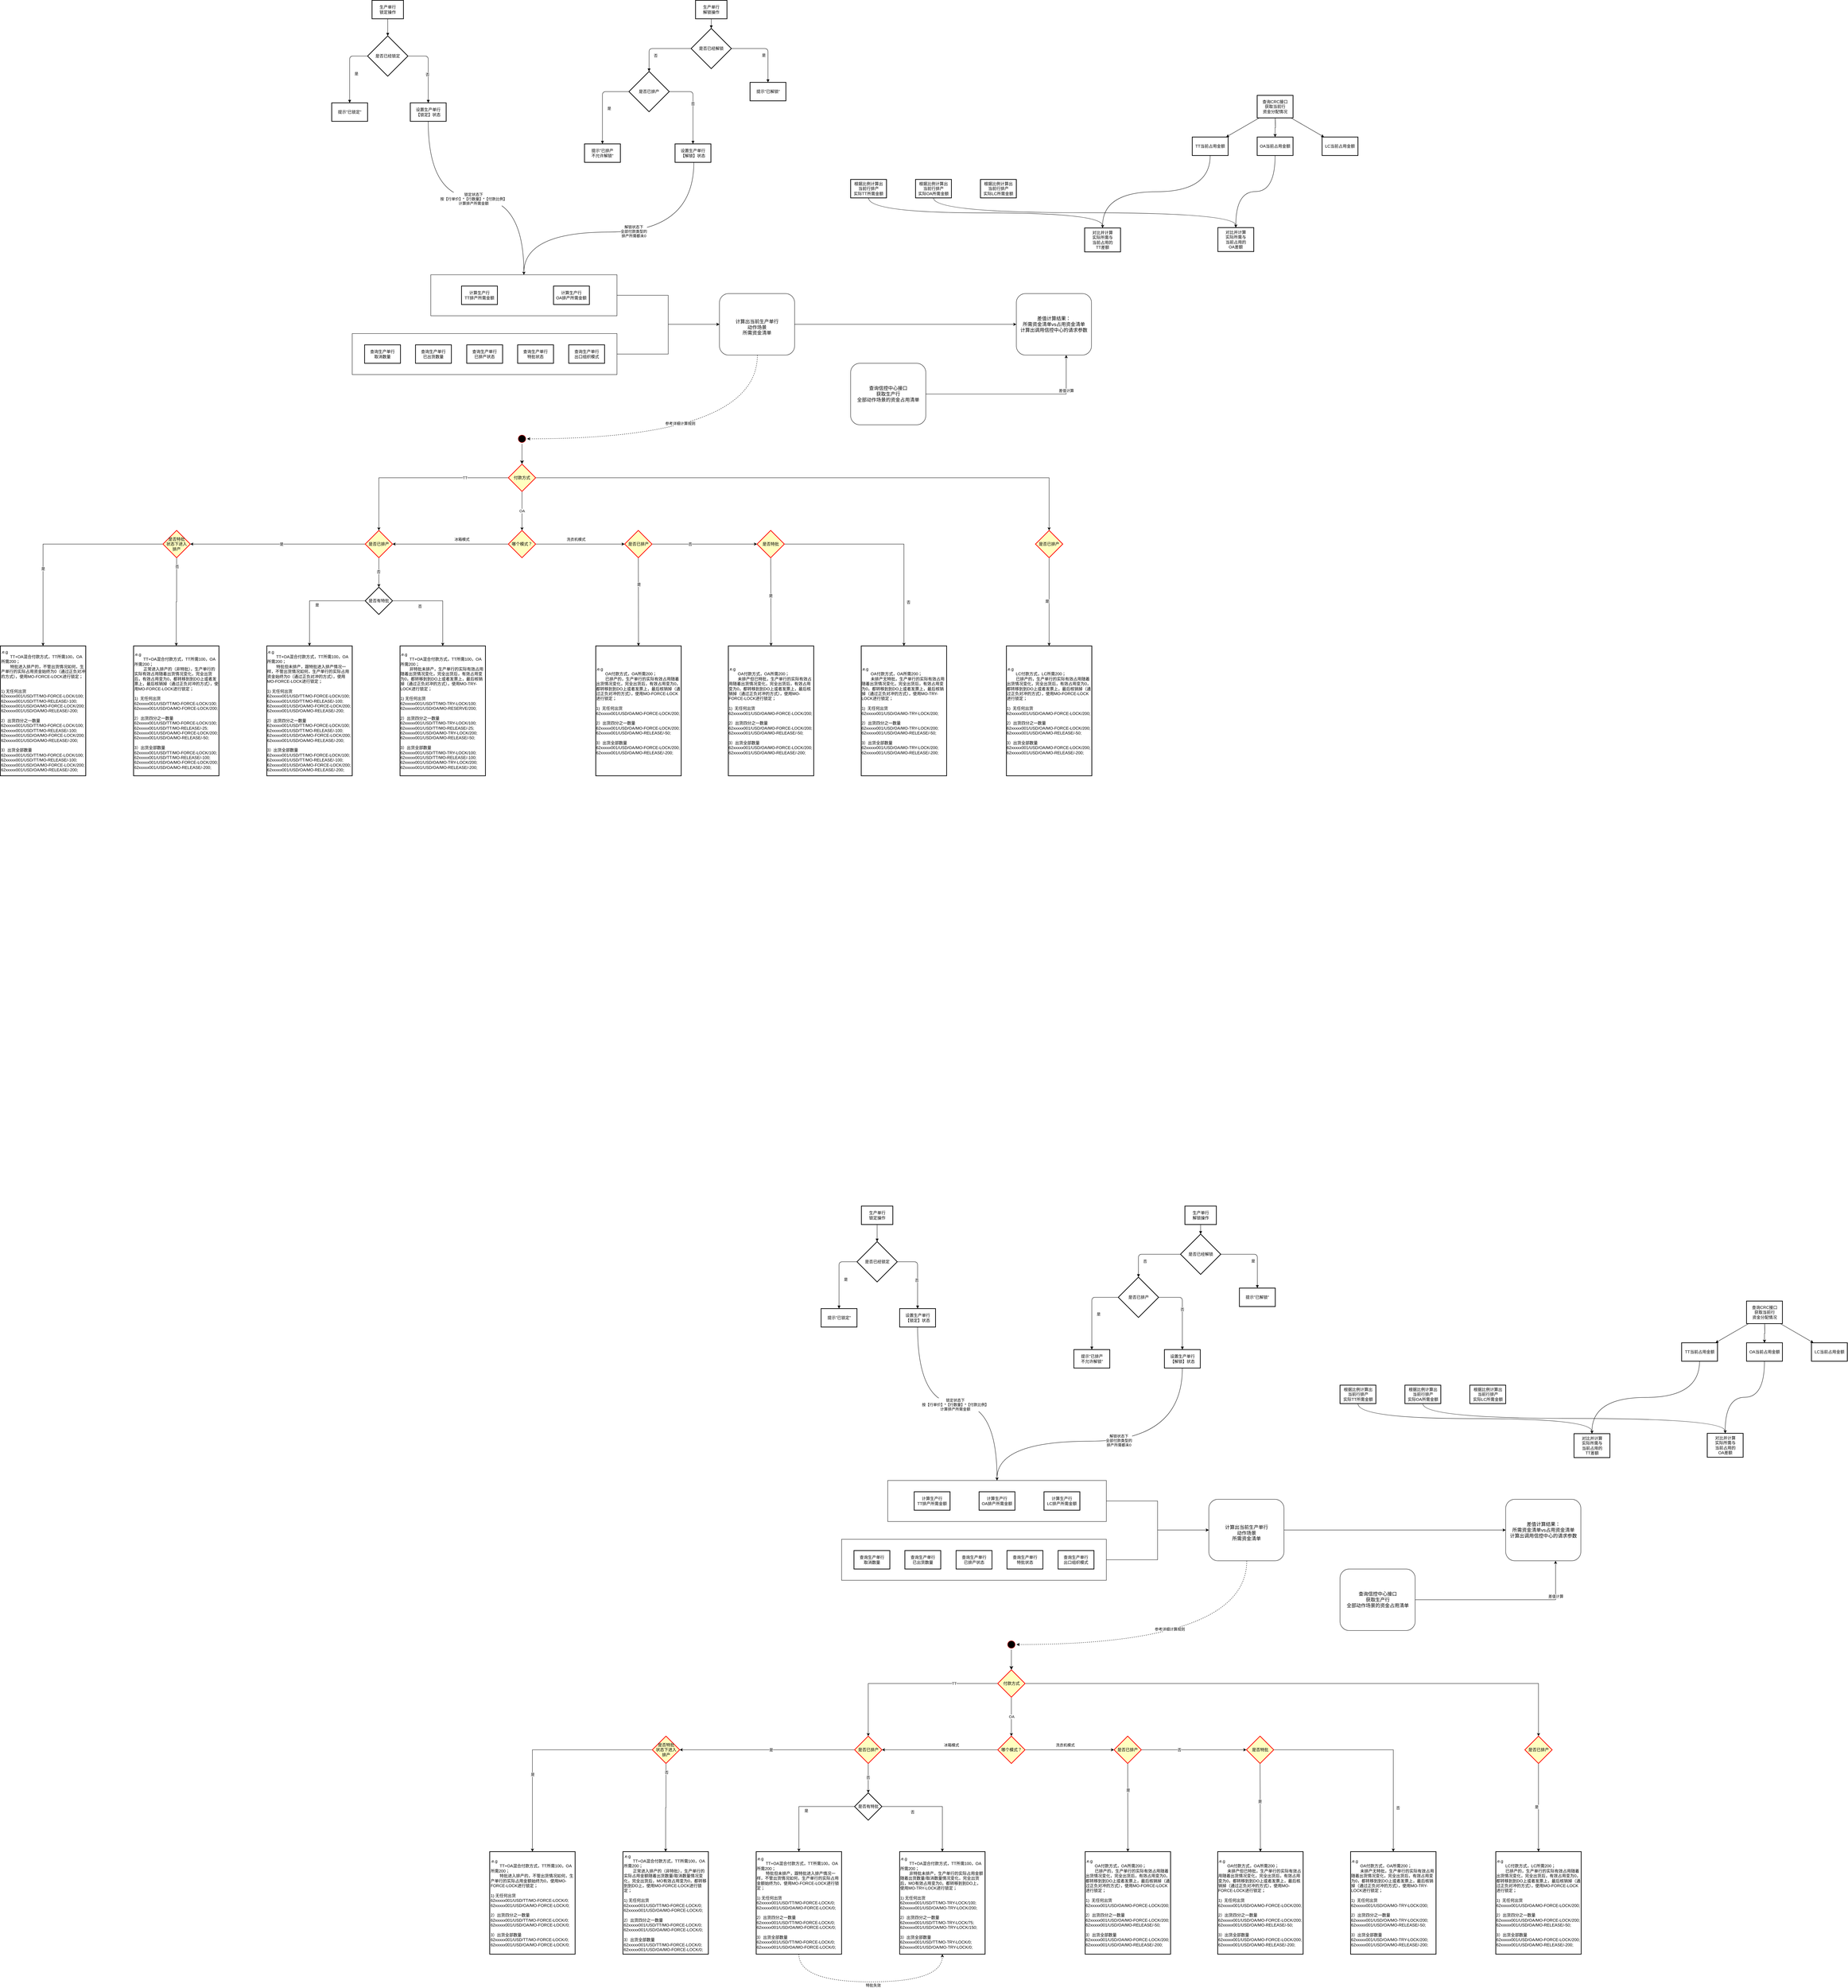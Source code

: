 <mxfile version="28.1.1">
  <diagram id="2LrY0oIoNR_cmH2NyaTJ" name="第 1 页">
    <mxGraphModel dx="4159" dy="2053" grid="1" gridSize="10" guides="1" tooltips="1" connect="1" arrows="1" fold="1" page="1" pageScale="1" pageWidth="827" pageHeight="1169" math="0" shadow="0">
      <root>
        <mxCell id="0" />
        <mxCell id="1" parent="0" />
        <mxCell id="hXp6u4deNf6OwjrOZaaQ-28" style="edgeStyle=orthogonalEdgeStyle;rounded=0;orthogonalLoop=1;jettySize=auto;html=1;" parent="1" source="hXp6u4deNf6OwjrOZaaQ-12" target="hXp6u4deNf6OwjrOZaaQ-26" edge="1">
          <mxGeometry relative="1" as="geometry" />
        </mxCell>
        <mxCell id="hXp6u4deNf6OwjrOZaaQ-12" value="" style="rounded=0;whiteSpace=wrap;html=1;" parent="1" vertex="1">
          <mxGeometry x="-1290" y="757" width="775" height="120" as="geometry" />
        </mxCell>
        <mxCell id="hXp6u4deNf6OwjrOZaaQ-27" style="edgeStyle=orthogonalEdgeStyle;rounded=0;orthogonalLoop=1;jettySize=auto;html=1;" parent="1" source="hXp6u4deNf6OwjrOZaaQ-11" target="hXp6u4deNf6OwjrOZaaQ-26" edge="1">
          <mxGeometry relative="1" as="geometry" />
        </mxCell>
        <mxCell id="hXp6u4deNf6OwjrOZaaQ-11" value="" style="rounded=0;whiteSpace=wrap;html=1;" parent="1" vertex="1">
          <mxGeometry x="-1060" y="585" width="545" height="120" as="geometry" />
        </mxCell>
        <mxCell id="2" value="生产单行&#xa;解锁操作" style="whiteSpace=wrap;strokeWidth=2;" parent="1" vertex="1">
          <mxGeometry x="-285" y="-218" width="92" height="54" as="geometry" />
        </mxCell>
        <mxCell id="3" value="是否已经解锁" style="rhombus;strokeWidth=2;whiteSpace=wrap;" parent="1" vertex="1">
          <mxGeometry x="-298" y="-136" width="118" height="118" as="geometry" />
        </mxCell>
        <mxCell id="9" value="" style="startArrow=none;endArrow=block;exitX=0.5;exitY=1;entryX=0.5;entryY=0;edgeStyle=orthogonalEdgeStyle;" parent="1" source="2" target="3" edge="1">
          <mxGeometry relative="1" as="geometry" />
        </mxCell>
        <mxCell id="WXPWZEamO_XeSo7ibNBK-31" value="是否已排产" style="rhombus;strokeWidth=2;whiteSpace=wrap;" parent="1" vertex="1">
          <mxGeometry x="-480" y="-10" width="118" height="118" as="geometry" />
        </mxCell>
        <mxCell id="WXPWZEamO_XeSo7ibNBK-32" value="是" style="startArrow=none;endArrow=block;exitX=0;exitY=0.5;exitDx=0;exitDy=0;entryX=0.5;entryY=0;entryDx=0;entryDy=0;edgeStyle=orthogonalEdgeStyle;" parent="1" source="WXPWZEamO_XeSo7ibNBK-31" target="WXPWZEamO_XeSo7ibNBK-33" edge="1">
          <mxGeometry x="0.092" y="20" relative="1" as="geometry">
            <mxPoint x="33" y="152" as="sourcePoint" />
            <mxPoint x="-145" y="132" as="targetPoint" />
            <mxPoint as="offset" />
          </mxGeometry>
        </mxCell>
        <mxCell id="WXPWZEamO_XeSo7ibNBK-33" value="提示&quot;已排产&#xa;不允许解锁&quot;" style="whiteSpace=wrap;strokeWidth=2;" parent="1" vertex="1">
          <mxGeometry x="-610" y="202" width="105" height="54" as="geometry" />
        </mxCell>
        <mxCell id="WXPWZEamO_XeSo7ibNBK-34" value="否" style="startArrow=none;endArrow=block;exitX=1;exitY=0.5;exitDx=0;exitDy=0;edgeStyle=orthogonalEdgeStyle;entryX=0.5;entryY=0;entryDx=0;entryDy=0;" parent="1" source="WXPWZEamO_XeSo7ibNBK-31" target="Oj5pbkAsNvhmjypcsn9c-19" edge="1">
          <mxGeometry x="-0.062" relative="1" as="geometry">
            <mxPoint x="-205" y="92" as="sourcePoint" />
            <mxPoint x="-125" y="122" as="targetPoint" />
            <mxPoint as="offset" />
          </mxGeometry>
        </mxCell>
        <mxCell id="WXPWZEamO_XeSo7ibNBK-40" value="生产单行&#xa;锁定操作" style="whiteSpace=wrap;strokeWidth=2;" parent="1" vertex="1">
          <mxGeometry x="-1232" y="-218" width="92" height="54" as="geometry" />
        </mxCell>
        <mxCell id="WXPWZEamO_XeSo7ibNBK-41" value="" style="startArrow=none;endArrow=block;exitX=0.5;exitY=1;entryX=0.5;entryY=0;edgeStyle=orthogonalEdgeStyle;" parent="1" source="WXPWZEamO_XeSo7ibNBK-40" edge="1">
          <mxGeometry relative="1" as="geometry">
            <mxPoint x="-1186" y="-114" as="targetPoint" />
          </mxGeometry>
        </mxCell>
        <mxCell id="WXPWZEamO_XeSo7ibNBK-42" value="是否已经锁定" style="rhombus;strokeWidth=2;whiteSpace=wrap;" parent="1" vertex="1">
          <mxGeometry x="-1245" y="-114" width="118" height="118" as="geometry" />
        </mxCell>
        <mxCell id="WXPWZEamO_XeSo7ibNBK-43" value="是" style="startArrow=none;endArrow=block;exitX=0;exitY=0.5;exitDx=0;exitDy=0;edgeStyle=orthogonalEdgeStyle;" parent="1" source="WXPWZEamO_XeSo7ibNBK-42" target="WXPWZEamO_XeSo7ibNBK-44" edge="1">
          <mxGeometry x="0.092" y="20" relative="1" as="geometry">
            <mxPoint x="-886" y="82" as="sourcePoint" />
            <mxPoint x="-1295" y="82" as="targetPoint" />
            <mxPoint as="offset" />
          </mxGeometry>
        </mxCell>
        <mxCell id="WXPWZEamO_XeSo7ibNBK-44" value="提示&quot;已锁定&quot;" style="whiteSpace=wrap;strokeWidth=2;" parent="1" vertex="1">
          <mxGeometry x="-1350" y="82" width="105" height="54" as="geometry" />
        </mxCell>
        <mxCell id="WXPWZEamO_XeSo7ibNBK-45" value="否" style="startArrow=none;endArrow=block;exitX=1;exitY=0.5;exitDx=0;exitDy=0;edgeStyle=orthogonalEdgeStyle;" parent="1" source="WXPWZEamO_XeSo7ibNBK-42" target="WXPWZEamO_XeSo7ibNBK-46" edge="1">
          <mxGeometry x="0.149" y="-2" relative="1" as="geometry">
            <mxPoint x="-1100" y="182" as="sourcePoint" />
            <mxPoint x="-1150" y="319" as="targetPoint" />
            <mxPoint as="offset" />
          </mxGeometry>
        </mxCell>
        <mxCell id="qtlfo_P8GEl0v9TGqo05-21" style="edgeStyle=orthogonalEdgeStyle;rounded=0;orthogonalLoop=1;jettySize=auto;html=1;curved=1;" parent="1" source="WXPWZEamO_XeSo7ibNBK-46" target="hXp6u4deNf6OwjrOZaaQ-11" edge="1">
          <mxGeometry relative="1" as="geometry" />
        </mxCell>
        <mxCell id="qtlfo_P8GEl0v9TGqo05-24" value="锁定状态下&lt;div&gt;按【行单价】*【行数量】*【付款比例】&lt;/div&gt;&lt;div&gt;计算排产所需金额&lt;/div&gt;" style="edgeLabel;html=1;align=center;verticalAlign=middle;resizable=0;points=[];" parent="qtlfo_P8GEl0v9TGqo05-21" vertex="1" connectable="0">
          <mxGeometry x="-0.02" y="-1" relative="1" as="geometry">
            <mxPoint y="1" as="offset" />
          </mxGeometry>
        </mxCell>
        <mxCell id="WXPWZEamO_XeSo7ibNBK-46" value="设置生产单行&#xa;【锁定】状态" style="whiteSpace=wrap;strokeWidth=2;" parent="1" vertex="1">
          <mxGeometry x="-1120" y="82" width="105" height="54" as="geometry" />
        </mxCell>
        <mxCell id="Oj5pbkAsNvhmjypcsn9c-16" value="否" style="startArrow=none;endArrow=block;exitX=0;exitY=0.5;exitDx=0;exitDy=0;edgeStyle=orthogonalEdgeStyle;entryX=0.5;entryY=0;entryDx=0;entryDy=0;" parent="1" source="3" target="WXPWZEamO_XeSo7ibNBK-31" edge="1">
          <mxGeometry x="0.092" y="20" relative="1" as="geometry">
            <mxPoint x="-344" y="-61" as="sourcePoint" />
            <mxPoint x="-396.5" y="76" as="targetPoint" />
            <mxPoint as="offset" />
          </mxGeometry>
        </mxCell>
        <mxCell id="qtlfo_P8GEl0v9TGqo05-22" style="edgeStyle=orthogonalEdgeStyle;rounded=0;orthogonalLoop=1;jettySize=auto;html=1;entryX=0.5;entryY=0;entryDx=0;entryDy=0;curved=1;" parent="1" source="Oj5pbkAsNvhmjypcsn9c-19" target="hXp6u4deNf6OwjrOZaaQ-11" edge="1">
          <mxGeometry relative="1" as="geometry">
            <Array as="points">
              <mxPoint x="-290" y="460" />
              <mxPoint x="-787" y="460" />
            </Array>
          </mxGeometry>
        </mxCell>
        <mxCell id="qtlfo_P8GEl0v9TGqo05-23" value="解锁状态下&lt;div&gt;全部付款类型的&lt;/div&gt;&lt;div&gt;排产所需都未0&lt;/div&gt;" style="edgeLabel;html=1;align=center;verticalAlign=middle;resizable=0;points=[];" parent="qtlfo_P8GEl0v9TGqo05-22" vertex="1" connectable="0">
          <mxGeometry x="-0.081" y="-2" relative="1" as="geometry">
            <mxPoint as="offset" />
          </mxGeometry>
        </mxCell>
        <mxCell id="Oj5pbkAsNvhmjypcsn9c-19" value="设置生产单行&#xa;【解锁】状态" style="whiteSpace=wrap;strokeWidth=2;" parent="1" vertex="1">
          <mxGeometry x="-345" y="202" width="105" height="54" as="geometry" />
        </mxCell>
        <mxCell id="Oj5pbkAsNvhmjypcsn9c-20" value="是" style="startArrow=none;endArrow=block;edgeStyle=orthogonalEdgeStyle;exitX=1;exitY=0.5;exitDx=0;exitDy=0;" parent="1" source="3" target="Oj5pbkAsNvhmjypcsn9c-21" edge="1">
          <mxGeometry x="0.223" y="-12" relative="1" as="geometry">
            <mxPoint x="-304" y="-103" as="sourcePoint" />
            <mxPoint x="-70.5" y="22" as="targetPoint" />
            <mxPoint as="offset" />
          </mxGeometry>
        </mxCell>
        <mxCell id="Oj5pbkAsNvhmjypcsn9c-21" value="提示&quot;已解锁&quot;" style="whiteSpace=wrap;strokeWidth=2;" parent="1" vertex="1">
          <mxGeometry x="-125.5" y="22" width="105" height="54" as="geometry" />
        </mxCell>
        <mxCell id="H-_MctJGM8OvFbxq7QqD-9" value="计算生产行&#xa;TT排产所需金额" style="whiteSpace=wrap;strokeWidth=2;" parent="1" vertex="1">
          <mxGeometry x="-970" y="618" width="105" height="54" as="geometry" />
        </mxCell>
        <mxCell id="H-_MctJGM8OvFbxq7QqD-23" value="计算生产行&#xa;OA排产所需金额" style="whiteSpace=wrap;strokeWidth=2;" parent="1" vertex="1">
          <mxGeometry x="-700.75" y="618" width="105" height="54" as="geometry" />
        </mxCell>
        <mxCell id="H-_MctJGM8OvFbxq7QqD-26" value="查询生产单行&#xa;已出货数量" style="whiteSpace=wrap;strokeWidth=2;" parent="1" vertex="1">
          <mxGeometry x="-1104.75" y="790" width="105" height="54" as="geometry" />
        </mxCell>
        <mxCell id="H-_MctJGM8OvFbxq7QqD-54" value="" style="edgeStyle=orthogonalEdgeStyle;rounded=0;orthogonalLoop=1;jettySize=auto;html=1;curved=1;exitX=0.5;exitY=1;exitDx=0;exitDy=0;" parent="1" source="H-_MctJGM8OvFbxq7QqD-33" target="H-_MctJGM8OvFbxq7QqD-53" edge="1">
          <mxGeometry relative="1" as="geometry" />
        </mxCell>
        <mxCell id="H-_MctJGM8OvFbxq7QqD-33" value="根据比例计算出&#xa;当前行排产&#xa;实际TT所需金额" style="whiteSpace=wrap;strokeWidth=2;" parent="1" vertex="1">
          <mxGeometry x="169" y="306" width="105" height="54" as="geometry" />
        </mxCell>
        <mxCell id="H-_MctJGM8OvFbxq7QqD-57" style="edgeStyle=orthogonalEdgeStyle;rounded=0;orthogonalLoop=1;jettySize=auto;html=1;strokeColor=default;align=center;verticalAlign=middle;fontFamily=Helvetica;fontSize=11;fontColor=default;labelBackgroundColor=default;endArrow=classic;curved=1;exitX=0.5;exitY=1;exitDx=0;exitDy=0;" parent="1" source="H-_MctJGM8OvFbxq7QqD-35" target="H-_MctJGM8OvFbxq7QqD-56" edge="1">
          <mxGeometry relative="1" as="geometry" />
        </mxCell>
        <mxCell id="H-_MctJGM8OvFbxq7QqD-35" value="根据比例计算出&#xa;当前行排产&#xa;实际OA所需金额" style="whiteSpace=wrap;strokeWidth=2;" parent="1" vertex="1">
          <mxGeometry x="359" y="306" width="105" height="54" as="geometry" />
        </mxCell>
        <mxCell id="H-_MctJGM8OvFbxq7QqD-39" value="根据比例计算出&#xa;当前行排产&#xa;实际LC所需金额" style="whiteSpace=wrap;strokeWidth=2;" parent="1" vertex="1">
          <mxGeometry x="549" y="306" width="105" height="54" as="geometry" />
        </mxCell>
        <mxCell id="H-_MctJGM8OvFbxq7QqD-43" value="查询CRC接口&#xa;获取当前行&#xa;资金分配情况" style="whiteSpace=wrap;strokeWidth=2;" parent="1" vertex="1">
          <mxGeometry x="1359" y="60" width="105" height="66" as="geometry" />
        </mxCell>
        <mxCell id="H-_MctJGM8OvFbxq7QqD-44" value="" style="rounded=0;orthogonalLoop=1;jettySize=auto;html=1;" parent="1" target="H-_MctJGM8OvFbxq7QqD-48" edge="1">
          <mxGeometry relative="1" as="geometry">
            <mxPoint x="1365" y="126" as="sourcePoint" />
          </mxGeometry>
        </mxCell>
        <mxCell id="H-_MctJGM8OvFbxq7QqD-45" style="edgeStyle=orthogonalEdgeStyle;rounded=0;orthogonalLoop=1;jettySize=auto;html=1;" parent="1" target="H-_MctJGM8OvFbxq7QqD-49" edge="1">
          <mxGeometry relative="1" as="geometry">
            <mxPoint x="1412" y="126" as="sourcePoint" />
          </mxGeometry>
        </mxCell>
        <mxCell id="H-_MctJGM8OvFbxq7QqD-46" value="" style="edgeStyle=orthogonalEdgeStyle;rounded=0;orthogonalLoop=1;jettySize=auto;html=1;" parent="1" target="H-_MctJGM8OvFbxq7QqD-49" edge="1">
          <mxGeometry relative="1" as="geometry">
            <mxPoint x="1412" y="126" as="sourcePoint" />
          </mxGeometry>
        </mxCell>
        <mxCell id="H-_MctJGM8OvFbxq7QqD-47" value="" style="rounded=0;orthogonalLoop=1;jettySize=auto;html=1;" parent="1" target="H-_MctJGM8OvFbxq7QqD-50" edge="1">
          <mxGeometry relative="1" as="geometry">
            <mxPoint x="1458" y="126" as="sourcePoint" />
          </mxGeometry>
        </mxCell>
        <mxCell id="H-_MctJGM8OvFbxq7QqD-55" style="edgeStyle=orthogonalEdgeStyle;rounded=0;orthogonalLoop=1;jettySize=auto;html=1;entryX=0.5;entryY=0;entryDx=0;entryDy=0;curved=1;exitX=0.5;exitY=1;exitDx=0;exitDy=0;" parent="1" source="H-_MctJGM8OvFbxq7QqD-48" target="H-_MctJGM8OvFbxq7QqD-53" edge="1">
          <mxGeometry relative="1" as="geometry" />
        </mxCell>
        <mxCell id="H-_MctJGM8OvFbxq7QqD-48" value="TT当前占用金额" style="whiteSpace=wrap;strokeWidth=2;" parent="1" vertex="1">
          <mxGeometry x="1169" y="182" width="105" height="54" as="geometry" />
        </mxCell>
        <mxCell id="H-_MctJGM8OvFbxq7QqD-58" style="edgeStyle=orthogonalEdgeStyle;rounded=0;orthogonalLoop=1;jettySize=auto;html=1;strokeColor=default;align=center;verticalAlign=middle;fontFamily=Helvetica;fontSize=11;fontColor=default;labelBackgroundColor=default;endArrow=classic;curved=1;exitX=0.5;exitY=1;exitDx=0;exitDy=0;" parent="1" source="H-_MctJGM8OvFbxq7QqD-49" target="H-_MctJGM8OvFbxq7QqD-56" edge="1">
          <mxGeometry relative="1" as="geometry" />
        </mxCell>
        <mxCell id="H-_MctJGM8OvFbxq7QqD-49" value="OA当前占用金额" style="whiteSpace=wrap;strokeWidth=2;" parent="1" vertex="1">
          <mxGeometry x="1359" y="182" width="105" height="54" as="geometry" />
        </mxCell>
        <mxCell id="H-_MctJGM8OvFbxq7QqD-50" value="LC当前占用金额" style="whiteSpace=wrap;strokeWidth=2;" parent="1" vertex="1">
          <mxGeometry x="1549" y="182" width="105" height="54" as="geometry" />
        </mxCell>
        <mxCell id="H-_MctJGM8OvFbxq7QqD-53" value="对比并计算&#xa;实际所需与&#xa;当前占用的&#xa;TT差额" style="whiteSpace=wrap;strokeWidth=2;" parent="1" vertex="1">
          <mxGeometry x="854" y="448" width="105" height="70" as="geometry" />
        </mxCell>
        <mxCell id="H-_MctJGM8OvFbxq7QqD-56" value="对比并计算&#xa;实际所需与&#xa;当前占用的&#xa;OA差额" style="whiteSpace=wrap;strokeWidth=2;" parent="1" vertex="1">
          <mxGeometry x="1244" y="447" width="105" height="70" as="geometry" />
        </mxCell>
        <mxCell id="H-_MctJGM8OvFbxq7QqD-79" value="OA" style="edgeStyle=orthogonalEdgeStyle;rounded=0;orthogonalLoop=1;jettySize=auto;html=1;" parent="1" source="H-_MctJGM8OvFbxq7QqD-80" target="H-_MctJGM8OvFbxq7QqD-59" edge="1">
          <mxGeometry relative="1" as="geometry">
            <mxPoint x="-783.5" y="1469" as="targetPoint" />
            <mxPoint x="-713" y="1333" as="sourcePoint" />
          </mxGeometry>
        </mxCell>
        <mxCell id="hXp6u4deNf6OwjrOZaaQ-51" style="edgeStyle=orthogonalEdgeStyle;rounded=0;orthogonalLoop=1;jettySize=auto;html=1;" parent="1" source="H-_MctJGM8OvFbxq7QqD-59" target="H-_MctJGM8OvFbxq7QqD-65" edge="1">
          <mxGeometry relative="1" as="geometry">
            <mxPoint x="-923" y="1923" as="targetPoint" />
          </mxGeometry>
        </mxCell>
        <mxCell id="hXp6u4deNf6OwjrOZaaQ-52" value="冰箱模式" style="edgeLabel;html=1;align=center;verticalAlign=middle;resizable=0;points=[];" parent="hXp6u4deNf6OwjrOZaaQ-51" vertex="1" connectable="0">
          <mxGeometry x="-0.264" y="4" relative="1" as="geometry">
            <mxPoint x="-11" y="-18" as="offset" />
          </mxGeometry>
        </mxCell>
        <mxCell id="hXp6u4deNf6OwjrOZaaQ-56" value="" style="edgeStyle=orthogonalEdgeStyle;rounded=0;orthogonalLoop=1;jettySize=auto;html=1;" parent="1" source="H-_MctJGM8OvFbxq7QqD-59" target="hXp6u4deNf6OwjrOZaaQ-55" edge="1">
          <mxGeometry relative="1" as="geometry" />
        </mxCell>
        <mxCell id="qtlfo_P8GEl0v9TGqo05-14" value="洗衣机模式" style="edgeLabel;html=1;align=center;verticalAlign=middle;resizable=0;points=[];" parent="hXp6u4deNf6OwjrOZaaQ-56" vertex="1" connectable="0">
          <mxGeometry x="-0.419" y="2" relative="1" as="geometry">
            <mxPoint x="42" y="-12" as="offset" />
          </mxGeometry>
        </mxCell>
        <mxCell id="H-_MctJGM8OvFbxq7QqD-59" value="哪个模式？" style="rhombus;whiteSpace=wrap;html=1;strokeWidth=2;strokeColor=#ff0000;align=center;verticalAlign=middle;fontFamily=Helvetica;fontSize=12;fontColor=#000000;fillColor=#ffffc0;" parent="1" vertex="1">
          <mxGeometry x="-833" y="1333" width="80" height="80" as="geometry" />
        </mxCell>
        <mxCell id="H-_MctJGM8OvFbxq7QqD-67" value="" style="edgeStyle=orthogonalEdgeStyle;rounded=0;orthogonalLoop=1;jettySize=auto;html=1;" parent="1" source="H-_MctJGM8OvFbxq7QqD-65" target="H-_MctJGM8OvFbxq7QqD-66" edge="1">
          <mxGeometry relative="1" as="geometry">
            <mxPoint x="-1491" y="1373.0" as="sourcePoint" />
          </mxGeometry>
        </mxCell>
        <mxCell id="H-_MctJGM8OvFbxq7QqD-68" value="是" style="edgeLabel;html=1;align=center;verticalAlign=middle;resizable=0;points=[];" parent="H-_MctJGM8OvFbxq7QqD-67" vertex="1" connectable="0">
          <mxGeometry x="-0.042" relative="1" as="geometry">
            <mxPoint as="offset" />
          </mxGeometry>
        </mxCell>
        <mxCell id="hXp6u4deNf6OwjrOZaaQ-61" value="" style="edgeStyle=orthogonalEdgeStyle;rounded=0;orthogonalLoop=1;jettySize=auto;html=1;" parent="1" source="H-_MctJGM8OvFbxq7QqD-65" target="hXp6u4deNf6OwjrOZaaQ-60" edge="1">
          <mxGeometry relative="1" as="geometry" />
        </mxCell>
        <mxCell id="hXp6u4deNf6OwjrOZaaQ-62" value="否" style="edgeLabel;html=1;align=center;verticalAlign=middle;resizable=0;points=[];" parent="hXp6u4deNf6OwjrOZaaQ-61" vertex="1" connectable="0">
          <mxGeometry x="-0.046" y="-1" relative="1" as="geometry">
            <mxPoint as="offset" />
          </mxGeometry>
        </mxCell>
        <mxCell id="H-_MctJGM8OvFbxq7QqD-65" value="是否已排产" style="rhombus;whiteSpace=wrap;html=1;strokeWidth=2;strokeColor=#ff0000;align=center;verticalAlign=middle;fontFamily=Helvetica;fontSize=12;fontColor=#000000;fillColor=#ffffc0;" parent="1" vertex="1">
          <mxGeometry x="-1252" y="1333" width="80" height="80" as="geometry" />
        </mxCell>
        <mxCell id="H-_MctJGM8OvFbxq7QqD-70" value="" style="edgeStyle=orthogonalEdgeStyle;rounded=0;orthogonalLoop=1;jettySize=auto;html=1;" parent="1" source="H-_MctJGM8OvFbxq7QqD-66" target="hXp6u4deNf6OwjrOZaaQ-46" edge="1">
          <mxGeometry relative="1" as="geometry">
            <mxPoint x="-1873" y="1673" as="targetPoint" />
          </mxGeometry>
        </mxCell>
        <mxCell id="hXp6u4deNf6OwjrOZaaQ-48" value="是" style="edgeLabel;html=1;align=center;verticalAlign=middle;resizable=0;points=[];" parent="H-_MctJGM8OvFbxq7QqD-70" vertex="1" connectable="0">
          <mxGeometry x="0.502" y="1" relative="1" as="geometry">
            <mxPoint x="-1" y="-65" as="offset" />
          </mxGeometry>
        </mxCell>
        <mxCell id="H-_MctJGM8OvFbxq7QqD-75" value="" style="edgeStyle=orthogonalEdgeStyle;rounded=0;orthogonalLoop=1;jettySize=auto;html=1;" parent="1" source="H-_MctJGM8OvFbxq7QqD-66" target="hXp6u4deNf6OwjrOZaaQ-59" edge="1">
          <mxGeometry relative="1" as="geometry" />
        </mxCell>
        <mxCell id="hXp6u4deNf6OwjrOZaaQ-47" value="否" style="edgeLabel;html=1;align=center;verticalAlign=middle;resizable=0;points=[];" parent="H-_MctJGM8OvFbxq7QqD-75" vertex="1" connectable="0">
          <mxGeometry x="-0.803" y="1" relative="1" as="geometry">
            <mxPoint as="offset" />
          </mxGeometry>
        </mxCell>
        <mxCell id="H-_MctJGM8OvFbxq7QqD-66" value="是否特批&lt;div&gt;状态下进入&lt;/div&gt;&lt;div&gt;排产&lt;/div&gt;" style="rhombus;whiteSpace=wrap;html=1;strokeWidth=2;strokeColor=#ff0000;align=center;verticalAlign=middle;fontFamily=Helvetica;fontSize=12;fontColor=#000000;fillColor=#ffffc0;" parent="1" vertex="1">
          <mxGeometry x="-1844" y="1333" width="80" height="80" as="geometry" />
        </mxCell>
        <mxCell id="H-_MctJGM8OvFbxq7QqD-74" value="&lt;div style=&quot;text-align: left;&quot;&gt;&lt;div&gt;.e.g&amp;nbsp;&lt;/div&gt;&lt;div&gt;&lt;span style=&quot;white-space: pre;&quot;&gt;&#x9;&lt;/span&gt;TT+OA混合付款方式，TT所需100，OA所需200；&lt;/div&gt;&lt;div&gt;&lt;span style=&quot;white-space: pre;&quot;&gt;&#x9;&lt;/span&gt;特批但未排产，跟特批进入排产情况一样，不管出货情况如何，生产单行的实际占用资金始终为0（&lt;span style=&quot;background-color: transparent; color: light-dark(rgb(0, 0, 0), rgb(255, 255, 255));&quot;&gt;通过正负对冲的方式）&lt;/span&gt;&lt;span style=&quot;background-color: transparent; color: light-dark(rgb(0, 0, 0), rgb(255, 255, 255));&quot;&gt;，使用MO-FORCE-LOCK进行锁定；&lt;/span&gt;&lt;/div&gt;&lt;div&gt;&lt;br&gt;&lt;/div&gt;&lt;div&gt;1) 无任何出货&lt;/div&gt;&lt;div&gt;62xxxxx001/USD/TT/MO-FORCE-LOCK/100;&lt;/div&gt;&lt;div&gt;62xxxxx001/USD/TT/MO-RELEASE/-100;&lt;/div&gt;&lt;div&gt;62xxxxx001/USD/OA/MO-FORCE-LOCK/200;&lt;/div&gt;&lt;div&gt;62xxxxx001/USD/OA/MO-RELEASE/-200;&lt;/div&gt;&lt;div&gt;&lt;br&gt;&lt;/div&gt;&lt;div&gt;2）出货四分之一数量&lt;/div&gt;&lt;div&gt;62xxxxx001/USD/TT/MO-FORCE-LOCK/100;&lt;/div&gt;&lt;div&gt;62xxxxx001/USD/TT/MO-RELEASE/-100;&lt;/div&gt;&lt;div&gt;62xxxxx001/USD/OA/MO-FORCE-LOCK/200;&lt;/div&gt;&lt;div&gt;62xxxxx001/USD/OA/MO-RELEASE/-200;&lt;/div&gt;&lt;div&gt;&lt;br&gt;&lt;/div&gt;&lt;div&gt;3）出货全部数量&lt;/div&gt;&lt;div&gt;62xxxxx001/USD/TT/MO-FORCE-LOCK/100;&lt;/div&gt;&lt;div&gt;62xxxxx001/USD/TT/MO-RELEASE/-100;&lt;/div&gt;&lt;div&gt;62xxxxx001/USD/OA/MO-FORCE-LOCK/200;&lt;/div&gt;&lt;div&gt;62xxxxx001/USD/OA/MO-RELEASE/-200;&lt;/div&gt;&lt;/div&gt;" style="whiteSpace=wrap;html=1;strokeWidth=2;" parent="1" vertex="1">
          <mxGeometry x="-1540" y="1671" width="250" height="380" as="geometry" />
        </mxCell>
        <mxCell id="H-_MctJGM8OvFbxq7QqD-82" style="edgeStyle=orthogonalEdgeStyle;rounded=0;orthogonalLoop=1;jettySize=auto;html=1;entryX=0.5;entryY=0;entryDx=0;entryDy=0;" parent="1" source="H-_MctJGM8OvFbxq7QqD-80" target="H-_MctJGM8OvFbxq7QqD-65" edge="1">
          <mxGeometry relative="1" as="geometry">
            <Array as="points">
              <mxPoint x="-1212" y="1179" />
            </Array>
            <mxPoint x="-1180" y="1309" as="targetPoint" />
          </mxGeometry>
        </mxCell>
        <mxCell id="H-_MctJGM8OvFbxq7QqD-83" value="TT" style="edgeLabel;html=1;align=center;verticalAlign=middle;resizable=0;points=[];" parent="H-_MctJGM8OvFbxq7QqD-82" vertex="1" connectable="0">
          <mxGeometry x="-0.522" y="3" relative="1" as="geometry">
            <mxPoint y="-3" as="offset" />
          </mxGeometry>
        </mxCell>
        <mxCell id="qtlfo_P8GEl0v9TGqo05-29" value="" style="edgeStyle=orthogonalEdgeStyle;rounded=0;orthogonalLoop=1;jettySize=auto;html=1;" parent="1" source="H-_MctJGM8OvFbxq7QqD-80" target="qtlfo_P8GEl0v9TGqo05-28" edge="1">
          <mxGeometry relative="1" as="geometry" />
        </mxCell>
        <mxCell id="H-_MctJGM8OvFbxq7QqD-80" value="付款方式" style="rhombus;whiteSpace=wrap;html=1;strokeWidth=2;strokeColor=#ff0000;align=center;verticalAlign=middle;fontFamily=Helvetica;fontSize=12;fontColor=#000000;fillColor=#ffffc0;" parent="1" vertex="1">
          <mxGeometry x="-833" y="1139" width="80" height="80" as="geometry" />
        </mxCell>
        <mxCell id="hXp6u4deNf6OwjrOZaaQ-9" value="查询生产单行&#xa;已排产状态" style="whiteSpace=wrap;strokeWidth=2;" parent="1" vertex="1">
          <mxGeometry x="-954.75" y="790" width="105" height="54" as="geometry" />
        </mxCell>
        <mxCell id="hXp6u4deNf6OwjrOZaaQ-10" value="查询生产单行&#xa;特批状态" style="whiteSpace=wrap;strokeWidth=2;" parent="1" vertex="1">
          <mxGeometry x="-805.75" y="790" width="105" height="54" as="geometry" />
        </mxCell>
        <mxCell id="hXp6u4deNf6OwjrOZaaQ-21" value="查询生产单行&#xa;出口组织模式" style="whiteSpace=wrap;strokeWidth=2;" parent="1" vertex="1">
          <mxGeometry x="-656.25" y="790" width="105" height="54" as="geometry" />
        </mxCell>
        <mxCell id="hXp6u4deNf6OwjrOZaaQ-40" style="edgeStyle=orthogonalEdgeStyle;rounded=0;orthogonalLoop=1;jettySize=auto;html=1;" parent="1" source="hXp6u4deNf6OwjrOZaaQ-26" target="hXp6u4deNf6OwjrOZaaQ-39" edge="1">
          <mxGeometry relative="1" as="geometry" />
        </mxCell>
        <mxCell id="qtlfo_P8GEl0v9TGqo05-26" style="rounded=0;orthogonalLoop=1;jettySize=auto;html=1;entryX=1;entryY=0.5;entryDx=0;entryDy=0;edgeStyle=orthogonalEdgeStyle;curved=1;dashed=1;" parent="1" target="qtlfo_P8GEl0v9TGqo05-9" edge="1">
          <mxGeometry relative="1" as="geometry">
            <mxPoint x="-104" y="820" as="sourcePoint" />
            <mxPoint x="-1572.0" y="1515" as="targetPoint" />
            <Array as="points">
              <mxPoint x="-104" y="1065" />
            </Array>
          </mxGeometry>
        </mxCell>
        <mxCell id="qtlfo_P8GEl0v9TGqo05-27" value="参考详细计算规则" style="edgeLabel;html=1;align=center;verticalAlign=middle;resizable=0;points=[];" parent="qtlfo_P8GEl0v9TGqo05-26" vertex="1" connectable="0">
          <mxGeometry x="-0.234" y="51" relative="1" as="geometry">
            <mxPoint x="-119" y="-96" as="offset" />
          </mxGeometry>
        </mxCell>
        <mxCell id="hXp6u4deNf6OwjrOZaaQ-26" value="&lt;font style=&quot;font-size: 14px;&quot; face=&quot;Helvetica&quot;&gt;&lt;br&gt;&lt;/font&gt;&lt;div style=&quot;text-wrap-mode: nowrap;&quot;&gt;&lt;font style=&quot;font-size: 14px;&quot; face=&quot;Helvetica&quot;&gt;计算出当前生产单行&lt;/font&gt;&lt;/div&gt;&lt;div style=&quot;text-wrap-mode: nowrap;&quot;&gt;&lt;font style=&quot;font-size: 14px;&quot; face=&quot;Helvetica&quot;&gt;动作场景&lt;/font&gt;&lt;/div&gt;&lt;div style=&quot;text-wrap-mode: nowrap;&quot;&gt;&lt;font style=&quot;font-size: 14px;&quot; face=&quot;Helvetica&quot;&gt;所需资金清单&lt;/font&gt;&lt;/div&gt;" style="rounded=1;whiteSpace=wrap;html=1;" parent="1" vertex="1">
          <mxGeometry x="-215" y="640" width="220" height="180" as="geometry" />
        </mxCell>
        <mxCell id="hXp6u4deNf6OwjrOZaaQ-41" style="edgeStyle=orthogonalEdgeStyle;rounded=0;orthogonalLoop=1;jettySize=auto;html=1;" parent="1" source="hXp6u4deNf6OwjrOZaaQ-38" target="hXp6u4deNf6OwjrOZaaQ-39" edge="1">
          <mxGeometry relative="1" as="geometry">
            <Array as="points">
              <mxPoint x="800" y="934" />
            </Array>
          </mxGeometry>
        </mxCell>
        <mxCell id="hXp6u4deNf6OwjrOZaaQ-45" value="差值计算" style="edgeLabel;html=1;align=center;verticalAlign=middle;resizable=0;points=[];" parent="hXp6u4deNf6OwjrOZaaQ-41" vertex="1" connectable="0">
          <mxGeometry x="0.605" relative="1" as="geometry">
            <mxPoint as="offset" />
          </mxGeometry>
        </mxCell>
        <mxCell id="hXp6u4deNf6OwjrOZaaQ-38" value="&lt;font style=&quot;font-size: 14px;&quot;&gt;查询信控中心接口&lt;/font&gt;&lt;div&gt;&lt;font style=&quot;font-size: 14px;&quot;&gt;获取生产行&lt;/font&gt;&lt;/div&gt;&lt;div&gt;&lt;font style=&quot;font-size: 14px;&quot;&gt;全部动作场景的资金占用清单&lt;/font&gt;&lt;/div&gt;" style="rounded=1;whiteSpace=wrap;html=1;" parent="1" vertex="1">
          <mxGeometry x="169" y="844" width="220" height="180" as="geometry" />
        </mxCell>
        <mxCell id="hXp6u4deNf6OwjrOZaaQ-39" value="&lt;font style=&quot;font-size: 14px;&quot;&gt;差值计算结果：&lt;/font&gt;&lt;div&gt;&lt;font style=&quot;font-size: 14px;&quot;&gt;所需资金清单vs占用资金清单&lt;/font&gt;&lt;/div&gt;&lt;div&gt;&lt;font style=&quot;font-size: 14px;&quot;&gt;计算出调用信控中心的请求参数&lt;/font&gt;&lt;/div&gt;" style="rounded=1;whiteSpace=wrap;html=1;" parent="1" vertex="1">
          <mxGeometry x="654" y="640" width="220" height="180" as="geometry" />
        </mxCell>
        <mxCell id="hXp6u4deNf6OwjrOZaaQ-46" value="&lt;div style=&quot;&quot;&gt;&lt;div&gt;.e.g&amp;nbsp;&lt;/div&gt;&lt;div&gt;&lt;span style=&quot;white-space: pre;&quot;&gt;&#x9;&lt;/span&gt;TT+OA混合付款方式，TT所需100，OA所需200；&lt;/div&gt;&lt;div&gt;&lt;span style=&quot;white-space: pre;&quot;&gt;&#x9;&lt;/span&gt;特批进入排产的，不管出货情况如何，生产单行的实际占用资金始终为0（通过正负对冲的方式）&lt;span style=&quot;background-color: transparent; color: light-dark(rgb(0, 0, 0), rgb(255, 255, 255));&quot;&gt;，使用MO-FORCE-LOCK进行锁定；&lt;/span&gt;&lt;/div&gt;&lt;div&gt;&lt;br&gt;&lt;/div&gt;&lt;div&gt;&lt;br&gt;&lt;/div&gt;&lt;div&gt;1) 无任何出货&lt;/div&gt;&lt;div&gt;62xxxxx001/USD/TT/MO-FORCE-LOCK/100;&lt;/div&gt;&lt;div&gt;62xxxxx001/USD/TT/MO-RELEASE/-100;&lt;/div&gt;&lt;div&gt;62xxxxx001/USD/OA/MO-FORCE-LOCK/200;&lt;/div&gt;&lt;div&gt;62xxxxx001/USD/OA/MO-RELEASE/-200;&lt;/div&gt;&lt;div&gt;&lt;br&gt;&lt;/div&gt;&lt;div&gt;2）出货四分之一数量&lt;/div&gt;&lt;div&gt;62xxxxx001/USD/TT/MO-FORCE-LOCK/100;&lt;/div&gt;&lt;div&gt;62xxxxx001/USD/TT/MO-RELEASE/-100;&lt;/div&gt;&lt;div&gt;62xxxxx001/USD/OA/MO-FORCE-LOCK/200;&lt;/div&gt;&lt;div&gt;62xxxxx001/USD/OA/MO-RELEASE/-200;&lt;/div&gt;&lt;div&gt;&lt;br&gt;&lt;/div&gt;&lt;div&gt;3）出货全部数量&lt;/div&gt;&lt;div&gt;62xxxxx001/USD/TT/MO-FORCE-LOCK/100;&lt;/div&gt;&lt;div&gt;62xxxxx001/USD/TT/MO-RELEASE/-100;&lt;/div&gt;&lt;div&gt;62xxxxx001/USD/OA/MO-FORCE-LOCK/200;&lt;/div&gt;&lt;div&gt;62xxxxx001/USD/OA/MO-RELEASE/-200;&lt;/div&gt;&lt;/div&gt;" style="whiteSpace=wrap;html=1;strokeWidth=2;align=left;" parent="1" vertex="1">
          <mxGeometry x="-2320" y="1671" width="250" height="380" as="geometry" />
        </mxCell>
        <mxCell id="hXp6u4deNf6OwjrOZaaQ-57" style="rounded=0;orthogonalLoop=1;jettySize=auto;html=1;entryX=0.5;entryY=0;entryDx=0;entryDy=0;" parent="1" source="hXp6u4deNf6OwjrOZaaQ-55" target="hXp6u4deNf6OwjrOZaaQ-68" edge="1">
          <mxGeometry relative="1" as="geometry">
            <mxPoint x="-546" y="1729" as="targetPoint" />
          </mxGeometry>
        </mxCell>
        <mxCell id="hXp6u4deNf6OwjrOZaaQ-69" value="是" style="edgeLabel;html=1;align=center;verticalAlign=middle;resizable=0;points=[];" parent="hXp6u4deNf6OwjrOZaaQ-57" vertex="1" connectable="0">
          <mxGeometry x="-0.394" y="1" relative="1" as="geometry">
            <mxPoint as="offset" />
          </mxGeometry>
        </mxCell>
        <mxCell id="hXp6u4deNf6OwjrOZaaQ-74" value="" style="edgeStyle=orthogonalEdgeStyle;rounded=0;orthogonalLoop=1;jettySize=auto;html=1;" parent="1" source="hXp6u4deNf6OwjrOZaaQ-55" target="hXp6u4deNf6OwjrOZaaQ-73" edge="1">
          <mxGeometry relative="1" as="geometry" />
        </mxCell>
        <mxCell id="hXp6u4deNf6OwjrOZaaQ-77" value="否" style="edgeLabel;html=1;align=center;verticalAlign=middle;resizable=0;points=[];" parent="hXp6u4deNf6OwjrOZaaQ-74" vertex="1" connectable="0">
          <mxGeometry x="-0.277" relative="1" as="geometry">
            <mxPoint as="offset" />
          </mxGeometry>
        </mxCell>
        <mxCell id="hXp6u4deNf6OwjrOZaaQ-55" value="是否已排产" style="rhombus;whiteSpace=wrap;html=1;strokeWidth=2;strokeColor=#ff0000;align=center;verticalAlign=middle;fontFamily=Helvetica;fontSize=12;fontColor=#000000;fillColor=#ffffc0;" parent="1" vertex="1">
          <mxGeometry x="-492.5" y="1333" width="80" height="80" as="geometry" />
        </mxCell>
        <mxCell id="hXp6u4deNf6OwjrOZaaQ-59" value="&lt;div style=&quot;&quot;&gt;&lt;div&gt;.e.g&amp;nbsp;&lt;/div&gt;&lt;div&gt;&lt;span style=&quot;background-color: transparent; color: light-dark(rgb(0, 0, 0), rgb(255, 255, 255)); white-space: pre;&quot;&gt;&#x9;&lt;/span&gt;&lt;span style=&quot;background-color: transparent; color: light-dark(rgb(0, 0, 0), rgb(255, 255, 255));&quot;&gt;TT+OA混合付款方式，TT所需100，OA所需200；&lt;/span&gt;&lt;/div&gt;&lt;div&gt;&lt;span style=&quot;background-color: transparent; color: light-dark(rgb(0, 0, 0), rgb(255, 255, 255));&quot;&gt;&lt;span style=&quot;white-space: pre;&quot;&gt;&#x9;&lt;/span&gt;正常进入排产的（非特批），生产单行的实际有效占用随着出货情况变化，完全出货后，有效占用变为0，都转移到到DO上或者发票上，最后核销掉&lt;/span&gt;&lt;span style=&quot;background-color: transparent; color: light-dark(rgb(0, 0, 0), rgb(255, 255, 255));&quot;&gt;（通过正负对冲的方式）&lt;/span&gt;&lt;span style=&quot;background-color: transparent; color: light-dark(rgb(0, 0, 0), rgb(255, 255, 255));&quot;&gt;，使用MO-FORCE-LOCK进行锁定；&lt;/span&gt;&lt;/div&gt;&lt;div&gt;&lt;br&gt;&lt;/div&gt;&lt;div&gt;&lt;div&gt;1)&amp;nbsp; 无任何出货&lt;/div&gt;&lt;div&gt;62xxxxx001/USD/TT/MO-FORCE-LOCK/100;&lt;/div&gt;&lt;div&gt;62xxxxx001/USD/OA/MO-FORCE-LOCK/200;&lt;/div&gt;&lt;div&gt;&lt;br&gt;&lt;/div&gt;&lt;div&gt;2）出货四分之一数量&lt;/div&gt;&lt;div&gt;62xxxxx001/USD/TT/MO-FORCE-LOCK/100;&lt;/div&gt;&lt;div&gt;62xxxxx001/USD/TT/MO-RELEASE/-25;&lt;/div&gt;&lt;div&gt;62xxxxx001/USD/OA/MO-FORCE-LOCK/200;&lt;/div&gt;&lt;div&gt;62xxxxx001/USD/OA/MO-RELEASE/-50;&lt;/div&gt;&lt;div&gt;&lt;br&gt;&lt;/div&gt;&lt;div&gt;3）出货全部数量&lt;/div&gt;&lt;div&gt;62xxxxx001/USD/TT/MO-FORCE-LOCK/100;&lt;/div&gt;&lt;div&gt;62xxxxx001/USD/TT/MO-RELEASE/-100;&lt;/div&gt;&lt;div&gt;62xxxxx001/USD/OA/MO-FORCE-LOCK/200;&lt;/div&gt;&lt;div&gt;62xxxxx001/USD/OA/MO-RELEASE/-200;&lt;/div&gt;&lt;/div&gt;&lt;/div&gt;" style="whiteSpace=wrap;html=1;strokeWidth=2;strokeColor=default;align=left;verticalAlign=middle;fontFamily=Helvetica;fontSize=12;fontColor=default;fillColor=default;" parent="1" vertex="1">
          <mxGeometry x="-1930" y="1671" width="250" height="380" as="geometry" />
        </mxCell>
        <mxCell id="hXp6u4deNf6OwjrOZaaQ-63" style="edgeStyle=orthogonalEdgeStyle;rounded=0;orthogonalLoop=1;jettySize=auto;html=1;entryX=0.5;entryY=0;entryDx=0;entryDy=0;" parent="1" source="hXp6u4deNf6OwjrOZaaQ-60" target="H-_MctJGM8OvFbxq7QqD-74" edge="1">
          <mxGeometry relative="1" as="geometry">
            <Array as="points">
              <mxPoint x="-1415" y="1539" />
            </Array>
          </mxGeometry>
        </mxCell>
        <mxCell id="hXp6u4deNf6OwjrOZaaQ-64" value="是" style="edgeLabel;html=1;align=center;verticalAlign=middle;resizable=0;points=[];" parent="hXp6u4deNf6OwjrOZaaQ-63" vertex="1" connectable="0">
          <mxGeometry x="-0.06" y="3" relative="1" as="geometry">
            <mxPoint x="-3" y="9" as="offset" />
          </mxGeometry>
        </mxCell>
        <mxCell id="hXp6u4deNf6OwjrOZaaQ-66" style="edgeStyle=orthogonalEdgeStyle;rounded=0;orthogonalLoop=1;jettySize=auto;html=1;entryX=0.5;entryY=0;entryDx=0;entryDy=0;" parent="1" source="hXp6u4deNf6OwjrOZaaQ-60" target="hXp6u4deNf6OwjrOZaaQ-65" edge="1">
          <mxGeometry relative="1" as="geometry">
            <mxPoint x="-1113" y="1583" as="sourcePoint" />
            <mxPoint x="-980.75" y="2323" as="targetPoint" />
            <Array as="points">
              <mxPoint x="-1025" y="1539" />
            </Array>
          </mxGeometry>
        </mxCell>
        <mxCell id="hXp6u4deNf6OwjrOZaaQ-67" value="否" style="edgeLabel;html=1;align=center;verticalAlign=middle;resizable=0;points=[];" parent="hXp6u4deNf6OwjrOZaaQ-66" vertex="1" connectable="0">
          <mxGeometry x="-0.337" y="2" relative="1" as="geometry">
            <mxPoint x="-13" y="18" as="offset" />
          </mxGeometry>
        </mxCell>
        <mxCell id="hXp6u4deNf6OwjrOZaaQ-60" value="是否有特批" style="rhombus;whiteSpace=wrap;html=1;strokeWidth=2;" parent="1" vertex="1">
          <mxGeometry x="-1252" y="1499" width="80" height="80" as="geometry" />
        </mxCell>
        <mxCell id="hXp6u4deNf6OwjrOZaaQ-65" value="&lt;div style=&quot;text-align: left;&quot;&gt;&lt;div&gt;&lt;span style=&quot;background-color: transparent; color: light-dark(rgb(0, 0, 0), rgb(255, 255, 255));&quot;&gt;.e.g&amp;nbsp;&lt;/span&gt;&lt;/div&gt;&lt;div&gt;&lt;span style=&quot;background-color: transparent; color: light-dark(rgb(0, 0, 0), rgb(255, 255, 255)); white-space: pre;&quot;&gt;&#x9;&lt;/span&gt;&lt;span style=&quot;background-color: transparent; color: light-dark(rgb(0, 0, 0), rgb(255, 255, 255));&quot;&gt;TT+OA混合付款方式，TT所需100，OA所需200；&lt;/span&gt;&lt;/div&gt;&lt;div&gt;&lt;span style=&quot;background-color: transparent; color: light-dark(rgb(0, 0, 0), rgb(255, 255, 255));&quot;&gt;&lt;span style=&quot;white-space: pre;&quot;&gt;&#x9;&lt;/span&gt;非特批未排产，&lt;/span&gt;&lt;span style=&quot;background-color: transparent; color: light-dark(rgb(0, 0, 0), rgb(255, 255, 255));&quot;&gt;生产单行的实际有效占用随着出货情况变化，完全出货后，有效占用变为0，都转移到到DO上或者发票上，最后核销掉&lt;/span&gt;&lt;span style=&quot;background-color: transparent; color: light-dark(rgb(0, 0, 0), rgb(255, 255, 255));&quot;&gt;（通过正负对冲的方式），使用MO-TRY-LOCK进行锁定；&lt;/span&gt;&lt;/div&gt;&lt;div&gt;&lt;br&gt;&lt;/div&gt;&lt;div&gt;&lt;div&gt;1) 无任何出货&lt;/div&gt;&lt;div&gt;62xxxxx001/USD/TT/MO-TRY-LOCK&lt;span style=&quot;background-color: transparent; color: light-dark(rgb(0, 0, 0), rgb(255, 255, 255));&quot;&gt;/100;&lt;/span&gt;&lt;br&gt;&lt;/div&gt;&lt;div&gt;62xxxxx001/USD/OA/MO-RESERVE/200;&lt;/div&gt;&lt;div&gt;&lt;br&gt;&lt;/div&gt;&lt;div&gt;2）出货四分之一数量&lt;/div&gt;&lt;div&gt;62xxxxx001/USD/TT/MO-TRY-LOCK/100;&lt;/div&gt;&lt;div&gt;62xxxxx001/USD/TT/MO-RELEASE/-25;&lt;/div&gt;&lt;div&gt;62xxxxx001/USD/OA/MO-TRY-LOCK/200;&lt;/div&gt;&lt;div&gt;62xxxxx001/USD/OA/MO-RELEASE/-50;&lt;/div&gt;&lt;div&gt;&lt;br&gt;&lt;/div&gt;&lt;div&gt;3）出货全部数量&lt;/div&gt;&lt;div&gt;62xxxxx001/USD/TT/MO-TRY-LOCK/100;&lt;/div&gt;&lt;div&gt;62xxxxx001/USD/TT/MO-RELEASE/-100;&lt;/div&gt;&lt;div&gt;62xxxxx001/USD/OA/MO-TRY-LOCK/200;&lt;/div&gt;&lt;div&gt;62xxxxx001/USD/OA/MO-RELEASE/-200;&lt;/div&gt;&lt;/div&gt;&lt;/div&gt;" style="whiteSpace=wrap;html=1;strokeWidth=2;" parent="1" vertex="1">
          <mxGeometry x="-1150" y="1671" width="250" height="380" as="geometry" />
        </mxCell>
        <mxCell id="hXp6u4deNf6OwjrOZaaQ-68" value="&lt;div style=&quot;text-align: left;&quot;&gt;&lt;div&gt;.e.g&amp;nbsp;&lt;/div&gt;&lt;div&gt;&lt;span style=&quot;background-color: transparent; color: light-dark(rgb(0, 0, 0), rgb(255, 255, 255)); white-space: pre;&quot;&gt;&#x9;&lt;/span&gt;&lt;span style=&quot;background-color: transparent; color: light-dark(rgb(0, 0, 0), rgb(255, 255, 255));&quot;&gt;OA付款方式，OA所需200；&lt;/span&gt;&lt;/div&gt;&lt;div&gt;&lt;span style=&quot;background-color: transparent; color: light-dark(rgb(0, 0, 0), rgb(255, 255, 255));&quot;&gt;&lt;span style=&quot;white-space: pre;&quot;&gt;&#x9;&lt;/span&gt;已排产的，生产单行的实际有效占用随着出货情况变化，完全出货后，有效占用变为0，都转移到到DO上或者发票上，最后核销掉&lt;/span&gt;&lt;span style=&quot;background-color: transparent; color: light-dark(rgb(0, 0, 0), rgb(255, 255, 255));&quot;&gt;（通过正负对冲的方式）&lt;/span&gt;&lt;span style=&quot;background-color: transparent; color: light-dark(rgb(0, 0, 0), rgb(255, 255, 255));&quot;&gt;，使用MO-FORCE-LOCK进行锁定；&lt;/span&gt;&lt;/div&gt;&lt;div&gt;&lt;br&gt;&lt;/div&gt;&lt;div&gt;&lt;div&gt;1)&amp;nbsp; 无任何出货&lt;/div&gt;&lt;div&gt;62xxxxx001/USD/OA/MO-FORCE-LOCK/200;&lt;/div&gt;&lt;div&gt;&lt;br&gt;&lt;/div&gt;&lt;div&gt;2）出货四分之一数量&lt;/div&gt;&lt;div&gt;62xxxxx001/USD/OA/MO-FORCE-LOCK/200;&lt;/div&gt;&lt;div&gt;62xxxxx001/USD/OA/MO-RELEASE/-50;&lt;/div&gt;&lt;div&gt;&lt;br&gt;&lt;/div&gt;&lt;div&gt;3）出货全部数量&lt;/div&gt;&lt;div&gt;62xxxxx001/USD/OA/MO-FORCE-LOCK/200;&lt;/div&gt;&lt;div&gt;62xxxxx001/USD/OA/MO-RELEASE/-200;&lt;/div&gt;&lt;/div&gt;&lt;/div&gt;" style="whiteSpace=wrap;html=1;strokeWidth=2;verticalAlign=middle;" parent="1" vertex="1">
          <mxGeometry x="-577" y="1671" width="250" height="380" as="geometry" />
        </mxCell>
        <mxCell id="hXp6u4deNf6OwjrOZaaQ-72" value="&lt;div style=&quot;text-align: left;&quot;&gt;&lt;div&gt;.e.g&amp;nbsp;&lt;/div&gt;&lt;div&gt;&lt;span style=&quot;background-color: transparent; color: light-dark(rgb(0, 0, 0), rgb(255, 255, 255)); white-space: pre;&quot;&gt;&#x9;&lt;/span&gt;&lt;span style=&quot;background-color: transparent; color: light-dark(rgb(0, 0, 0), rgb(255, 255, 255));&quot;&gt;OA付款方式，OA所需200；&lt;/span&gt;&lt;/div&gt;&lt;div&gt;&lt;span style=&quot;background-color: transparent; color: light-dark(rgb(0, 0, 0), rgb(255, 255, 255));&quot;&gt;&lt;span style=&quot;white-space: pre;&quot;&gt;&#x9;&lt;/span&gt;未排产但已特批，生产单行的实际有效占用随着出货情况变化，完全出货后，有效占用变为0，都转移到到DO上或者发票上，最后核销掉&lt;/span&gt;&lt;span style=&quot;background-color: transparent; color: light-dark(rgb(0, 0, 0), rgb(255, 255, 255));&quot;&gt;（通过正负对冲的方式）&lt;/span&gt;&lt;span style=&quot;background-color: transparent; color: light-dark(rgb(0, 0, 0), rgb(255, 255, 255));&quot;&gt;，使用MO-FORCE-LOCK进行锁定；&lt;/span&gt;&lt;/div&gt;&lt;div&gt;&lt;br&gt;&lt;/div&gt;&lt;div&gt;&lt;div&gt;1)&amp;nbsp; 无任何出货&lt;/div&gt;&lt;div&gt;62xxxxx001/USD/OA/MO-FORCE-LOCK/200;&lt;/div&gt;&lt;div&gt;&lt;br&gt;&lt;/div&gt;&lt;div&gt;2）出货四分之一数量&lt;/div&gt;&lt;div&gt;62xxxxx001/USD/OA/MO-FORCE-LOCK/200;&lt;/div&gt;&lt;div&gt;62xxxxx001/USD/OA/MO-RELEASE/-50;&lt;/div&gt;&lt;div&gt;&lt;br&gt;&lt;/div&gt;&lt;div&gt;3）出货全部数量&lt;/div&gt;&lt;div&gt;62xxxxx001/USD/OA/MO-FORCE-LOCK/200;&lt;/div&gt;&lt;div&gt;62xxxxx001/USD/OA/MO-RELEASE/-200;&lt;/div&gt;&lt;/div&gt;&lt;/div&gt;" style="whiteSpace=wrap;html=1;strokeWidth=2;" parent="1" vertex="1">
          <mxGeometry x="-189" y="1671" width="250" height="380" as="geometry" />
        </mxCell>
        <mxCell id="hXp6u4deNf6OwjrOZaaQ-75" style="rounded=0;orthogonalLoop=1;jettySize=auto;html=1;entryX=0.5;entryY=0;entryDx=0;entryDy=0;exitX=0.5;exitY=1;exitDx=0;exitDy=0;" parent="1" source="hXp6u4deNf6OwjrOZaaQ-73" target="hXp6u4deNf6OwjrOZaaQ-72" edge="1">
          <mxGeometry relative="1" as="geometry">
            <mxPoint x="-60" y="1429" as="sourcePoint" />
            <mxPoint x="-48" y="1671" as="targetPoint" />
          </mxGeometry>
        </mxCell>
        <mxCell id="hXp6u4deNf6OwjrOZaaQ-76" value="是" style="edgeLabel;html=1;align=center;verticalAlign=middle;resizable=0;points=[];" parent="hXp6u4deNf6OwjrOZaaQ-75" vertex="1" connectable="0">
          <mxGeometry x="-0.14" y="-1" relative="1" as="geometry">
            <mxPoint as="offset" />
          </mxGeometry>
        </mxCell>
        <mxCell id="hXp6u4deNf6OwjrOZaaQ-78" style="edgeStyle=orthogonalEdgeStyle;rounded=0;orthogonalLoop=1;jettySize=auto;html=1;" parent="1" source="hXp6u4deNf6OwjrOZaaQ-73" target="hXp6u4deNf6OwjrOZaaQ-79" edge="1">
          <mxGeometry relative="1" as="geometry">
            <mxPoint x="234" y="2059" as="targetPoint" />
          </mxGeometry>
        </mxCell>
        <mxCell id="hXp6u4deNf6OwjrOZaaQ-80" value="否" style="edgeLabel;html=1;align=center;verticalAlign=middle;resizable=0;points=[];" parent="hXp6u4deNf6OwjrOZaaQ-78" vertex="1" connectable="0">
          <mxGeometry x="-0.432" y="2" relative="1" as="geometry">
            <mxPoint x="179" y="172" as="offset" />
          </mxGeometry>
        </mxCell>
        <mxCell id="hXp6u4deNf6OwjrOZaaQ-73" value="是否特批" style="rhombus;whiteSpace=wrap;html=1;strokeWidth=2;strokeColor=#ff0000;align=center;verticalAlign=middle;fontFamily=Helvetica;fontSize=12;fontColor=#000000;fillColor=#ffffc0;" parent="1" vertex="1">
          <mxGeometry x="-105" y="1333" width="80" height="80" as="geometry" />
        </mxCell>
        <mxCell id="hXp6u4deNf6OwjrOZaaQ-79" value="&lt;div style=&quot;text-align: left;&quot;&gt;&lt;div&gt;.e.g&amp;nbsp;&lt;/div&gt;&lt;div&gt;&lt;span style=&quot;background-color: transparent; color: light-dark(rgb(0, 0, 0), rgb(255, 255, 255)); white-space: pre;&quot;&gt;&#x9;&lt;/span&gt;&lt;span style=&quot;background-color: transparent; color: light-dark(rgb(0, 0, 0), rgb(255, 255, 255));&quot;&gt;OA付款方式，OA所需200；&lt;/span&gt;&lt;/div&gt;&lt;div&gt;&lt;span style=&quot;background-color: transparent; color: light-dark(rgb(0, 0, 0), rgb(255, 255, 255));&quot;&gt;&lt;span style=&quot;white-space: pre;&quot;&gt;&#x9;&lt;/span&gt;未排产无特批，生产单行的实际有效占用随着出货情况变化，完全出货后，有效占用变为0，都转移到到DO上或者发票上，最后核销掉&lt;/span&gt;&lt;span style=&quot;background-color: transparent; color: light-dark(rgb(0, 0, 0), rgb(255, 255, 255));&quot;&gt;（通过正负对冲的方式）&lt;/span&gt;&lt;span style=&quot;background-color: transparent; color: light-dark(rgb(0, 0, 0), rgb(255, 255, 255));&quot;&gt;，使用MO-TRY-LOCK进行锁定；&lt;/span&gt;&lt;/div&gt;&lt;div&gt;&lt;br&gt;&lt;/div&gt;&lt;div&gt;&lt;div&gt;1)&amp;nbsp; 无任何出货&lt;/div&gt;&lt;div&gt;62xxxxx001/USD/OA/MO-TRY-LOCK/200;&lt;/div&gt;&lt;div&gt;&lt;br&gt;&lt;/div&gt;&lt;div&gt;2）出货四分之一数量&lt;/div&gt;&lt;div&gt;62xxxxx001/USD/OA/MO-TRY-LOCK/200;&lt;/div&gt;&lt;div&gt;62xxxxx001/USD/OA/MO-RELEASE/-50;&lt;/div&gt;&lt;div&gt;&lt;br&gt;&lt;/div&gt;&lt;div&gt;3）出货全部数量&lt;/div&gt;&lt;div&gt;62xxxxx001/USD/OA/MO-TRY-LOCK/200;&lt;/div&gt;&lt;div&gt;62xxxxx001/USD/OA/MO-RELEASE/-200;&lt;/div&gt;&lt;/div&gt;&lt;/div&gt;" style="whiteSpace=wrap;html=1;strokeWidth=2;" parent="1" vertex="1">
          <mxGeometry x="200" y="1671" width="250" height="380" as="geometry" />
        </mxCell>
        <mxCell id="qtlfo_P8GEl0v9TGqo05-9" value="" style="ellipse;html=1;shape=startState;fillColor=#000000;strokeColor=#ff0000;" parent="1" vertex="1">
          <mxGeometry x="-808" y="1050" width="30" height="30" as="geometry" />
        </mxCell>
        <mxCell id="qtlfo_P8GEl0v9TGqo05-10" value="" style="edgeStyle=orthogonalEdgeStyle;html=1;verticalAlign=middle;endArrow=classic;endSize=8;strokeColor=default;rounded=0;align=center;fontFamily=Helvetica;fontSize=11;fontColor=default;labelBackgroundColor=default;" parent="1" source="qtlfo_P8GEl0v9TGqo05-9" target="H-_MctJGM8OvFbxq7QqD-80" edge="1">
          <mxGeometry relative="1" as="geometry">
            <mxPoint x="-793" y="1140" as="targetPoint" />
          </mxGeometry>
        </mxCell>
        <mxCell id="qtlfo_P8GEl0v9TGqo05-25" value="查询生产单行&#xa;取消数量" style="whiteSpace=wrap;strokeWidth=2;" parent="1" vertex="1">
          <mxGeometry x="-1253.75" y="790" width="105" height="54" as="geometry" />
        </mxCell>
        <mxCell id="qtlfo_P8GEl0v9TGqo05-30" style="edgeStyle=orthogonalEdgeStyle;rounded=0;orthogonalLoop=1;jettySize=auto;html=1;entryX=0.5;entryY=0;entryDx=0;entryDy=0;" parent="1" source="qtlfo_P8GEl0v9TGqo05-28" target="qtlfo_P8GEl0v9TGqo05-32" edge="1">
          <mxGeometry relative="1" as="geometry">
            <mxPoint x="750" y="1670" as="targetPoint" />
          </mxGeometry>
        </mxCell>
        <mxCell id="qtlfo_P8GEl0v9TGqo05-31" value="是" style="edgeLabel;html=1;align=center;verticalAlign=middle;resizable=0;points=[];" parent="qtlfo_P8GEl0v9TGqo05-30" vertex="1" connectable="0">
          <mxGeometry x="-0.002" y="-3" relative="1" as="geometry">
            <mxPoint x="-3" y="-2" as="offset" />
          </mxGeometry>
        </mxCell>
        <mxCell id="qtlfo_P8GEl0v9TGqo05-28" value="是否已排产" style="rhombus;whiteSpace=wrap;html=1;strokeWidth=2;strokeColor=#ff0000;align=center;verticalAlign=middle;fontFamily=Helvetica;fontSize=12;fontColor=#000000;fillColor=#ffffc0;" parent="1" vertex="1">
          <mxGeometry x="710" y="1333" width="80" height="80" as="geometry" />
        </mxCell>
        <mxCell id="qtlfo_P8GEl0v9TGqo05-32" value="&lt;div style=&quot;text-align: left;&quot;&gt;&lt;div&gt;.e.g&amp;nbsp;&lt;/div&gt;&lt;div&gt;&lt;span style=&quot;background-color: transparent; color: light-dark(rgb(0, 0, 0), rgb(255, 255, 255)); white-space: pre;&quot;&gt;&#x9;&lt;/span&gt;LC&lt;span style=&quot;background-color: transparent; color: light-dark(rgb(0, 0, 0), rgb(255, 255, 255));&quot;&gt;付款方式，LC所需200；&lt;/span&gt;&lt;/div&gt;&lt;div&gt;&lt;span style=&quot;background-color: transparent; color: light-dark(rgb(0, 0, 0), rgb(255, 255, 255));&quot;&gt;&lt;span style=&quot;white-space: pre;&quot;&gt;&#x9;&lt;/span&gt;已排产的，生产单行的实际有效占用随着出货情况变化，完全出货后，有效占用变为0，都转移到到DO上或者发票上，最后核销掉&lt;/span&gt;&lt;span style=&quot;background-color: transparent; color: light-dark(rgb(0, 0, 0), rgb(255, 255, 255));&quot;&gt;（通过正负对冲的方式）&lt;/span&gt;&lt;span style=&quot;background-color: transparent; color: light-dark(rgb(0, 0, 0), rgb(255, 255, 255));&quot;&gt;，使用MO-FORCE-LOCK进行锁定；&lt;/span&gt;&lt;/div&gt;&lt;div&gt;&lt;br&gt;&lt;/div&gt;&lt;div&gt;&lt;div&gt;1)&amp;nbsp; 无任何出货&lt;/div&gt;&lt;div&gt;62xxxxx001/USD/OA/MO-FORCE-LOCK/200;&lt;/div&gt;&lt;div&gt;&lt;br&gt;&lt;/div&gt;&lt;div&gt;2）出货四分之一数量&lt;/div&gt;&lt;div&gt;62xxxxx001/USD/OA/MO-FORCE-LOCK/200;&lt;/div&gt;&lt;div&gt;62xxxxx001/USD/OA/MO-RELEASE/-50;&lt;/div&gt;&lt;div&gt;&lt;br&gt;&lt;/div&gt;&lt;div&gt;3）出货全部数量&lt;/div&gt;&lt;div&gt;62xxxxx001/USD/OA/MO-FORCE-LOCK/200;&lt;/div&gt;&lt;div&gt;62xxxxx001/USD/OA/MO-RELEASE/-200;&lt;/div&gt;&lt;/div&gt;&lt;/div&gt;" style="whiteSpace=wrap;html=1;strokeWidth=2;verticalAlign=middle;" parent="1" vertex="1">
          <mxGeometry x="625" y="1671" width="250" height="380" as="geometry" />
        </mxCell>
        <mxCell id="qtlfo_P8GEl0v9TGqo05-33" style="edgeStyle=orthogonalEdgeStyle;rounded=0;orthogonalLoop=1;jettySize=auto;html=1;" parent="1" source="qtlfo_P8GEl0v9TGqo05-34" target="qtlfo_P8GEl0v9TGqo05-107" edge="1">
          <mxGeometry relative="1" as="geometry" />
        </mxCell>
        <mxCell id="qtlfo_P8GEl0v9TGqo05-34" value="" style="rounded=0;whiteSpace=wrap;html=1;" parent="1" vertex="1">
          <mxGeometry x="142.5" y="4285" width="775" height="120" as="geometry" />
        </mxCell>
        <mxCell id="qtlfo_P8GEl0v9TGqo05-35" style="edgeStyle=orthogonalEdgeStyle;rounded=0;orthogonalLoop=1;jettySize=auto;html=1;" parent="1" source="qtlfo_P8GEl0v9TGqo05-36" target="qtlfo_P8GEl0v9TGqo05-107" edge="1">
          <mxGeometry relative="1" as="geometry" />
        </mxCell>
        <mxCell id="qtlfo_P8GEl0v9TGqo05-36" value="" style="rounded=0;whiteSpace=wrap;html=1;" parent="1" vertex="1">
          <mxGeometry x="277.5" y="4113" width="640" height="120" as="geometry" />
        </mxCell>
        <mxCell id="qtlfo_P8GEl0v9TGqo05-37" value="生产单行&#xa;解锁操作" style="whiteSpace=wrap;strokeWidth=2;" parent="1" vertex="1">
          <mxGeometry x="1147.5" y="3310" width="92" height="54" as="geometry" />
        </mxCell>
        <mxCell id="qtlfo_P8GEl0v9TGqo05-38" value="是否已经解锁" style="rhombus;strokeWidth=2;whiteSpace=wrap;" parent="1" vertex="1">
          <mxGeometry x="1134.5" y="3392" width="118" height="118" as="geometry" />
        </mxCell>
        <mxCell id="qtlfo_P8GEl0v9TGqo05-39" value="" style="startArrow=none;endArrow=block;exitX=0.5;exitY=1;entryX=0.5;entryY=0;edgeStyle=orthogonalEdgeStyle;" parent="1" source="qtlfo_P8GEl0v9TGqo05-37" target="qtlfo_P8GEl0v9TGqo05-38" edge="1">
          <mxGeometry relative="1" as="geometry" />
        </mxCell>
        <mxCell id="qtlfo_P8GEl0v9TGqo05-40" value="是否已排产" style="rhombus;strokeWidth=2;whiteSpace=wrap;" parent="1" vertex="1">
          <mxGeometry x="952.5" y="3518" width="118" height="118" as="geometry" />
        </mxCell>
        <mxCell id="qtlfo_P8GEl0v9TGqo05-41" value="是" style="startArrow=none;endArrow=block;exitX=0;exitY=0.5;exitDx=0;exitDy=0;entryX=0.5;entryY=0;entryDx=0;entryDy=0;edgeStyle=orthogonalEdgeStyle;" parent="1" source="qtlfo_P8GEl0v9TGqo05-40" target="qtlfo_P8GEl0v9TGqo05-42" edge="1">
          <mxGeometry x="0.092" y="20" relative="1" as="geometry">
            <mxPoint x="1465.5" y="3680" as="sourcePoint" />
            <mxPoint x="1287.5" y="3660" as="targetPoint" />
            <mxPoint as="offset" />
          </mxGeometry>
        </mxCell>
        <mxCell id="qtlfo_P8GEl0v9TGqo05-42" value="提示&quot;已排产&#xa;不允许解锁&quot;" style="whiteSpace=wrap;strokeWidth=2;" parent="1" vertex="1">
          <mxGeometry x="822.5" y="3730" width="105" height="54" as="geometry" />
        </mxCell>
        <mxCell id="qtlfo_P8GEl0v9TGqo05-43" value="否" style="startArrow=none;endArrow=block;exitX=1;exitY=0.5;exitDx=0;exitDy=0;edgeStyle=orthogonalEdgeStyle;entryX=0.5;entryY=0;entryDx=0;entryDy=0;" parent="1" source="qtlfo_P8GEl0v9TGqo05-40" target="qtlfo_P8GEl0v9TGqo05-56" edge="1">
          <mxGeometry x="-0.062" relative="1" as="geometry">
            <mxPoint x="1227.5" y="3620" as="sourcePoint" />
            <mxPoint x="1307.5" y="3650" as="targetPoint" />
            <mxPoint as="offset" />
          </mxGeometry>
        </mxCell>
        <mxCell id="qtlfo_P8GEl0v9TGqo05-44" value="生产单行&#xa;锁定操作" style="whiteSpace=wrap;strokeWidth=2;" parent="1" vertex="1">
          <mxGeometry x="200.5" y="3310" width="92" height="54" as="geometry" />
        </mxCell>
        <mxCell id="qtlfo_P8GEl0v9TGqo05-45" value="" style="startArrow=none;endArrow=block;exitX=0.5;exitY=1;entryX=0.5;entryY=0;edgeStyle=orthogonalEdgeStyle;" parent="1" source="qtlfo_P8GEl0v9TGqo05-44" edge="1">
          <mxGeometry relative="1" as="geometry">
            <mxPoint x="246.5" y="3414" as="targetPoint" />
          </mxGeometry>
        </mxCell>
        <mxCell id="qtlfo_P8GEl0v9TGqo05-46" value="是否已经锁定" style="rhombus;strokeWidth=2;whiteSpace=wrap;" parent="1" vertex="1">
          <mxGeometry x="187.5" y="3414" width="118" height="118" as="geometry" />
        </mxCell>
        <mxCell id="qtlfo_P8GEl0v9TGqo05-47" value="是" style="startArrow=none;endArrow=block;exitX=0;exitY=0.5;exitDx=0;exitDy=0;edgeStyle=orthogonalEdgeStyle;" parent="1" source="qtlfo_P8GEl0v9TGqo05-46" target="qtlfo_P8GEl0v9TGqo05-48" edge="1">
          <mxGeometry x="0.092" y="20" relative="1" as="geometry">
            <mxPoint x="546.5" y="3610" as="sourcePoint" />
            <mxPoint x="137.5" y="3610" as="targetPoint" />
            <mxPoint as="offset" />
          </mxGeometry>
        </mxCell>
        <mxCell id="qtlfo_P8GEl0v9TGqo05-48" value="提示&quot;已锁定&quot;" style="whiteSpace=wrap;strokeWidth=2;" parent="1" vertex="1">
          <mxGeometry x="82.5" y="3610" width="105" height="54" as="geometry" />
        </mxCell>
        <mxCell id="qtlfo_P8GEl0v9TGqo05-49" value="否" style="startArrow=none;endArrow=block;exitX=1;exitY=0.5;exitDx=0;exitDy=0;edgeStyle=orthogonalEdgeStyle;" parent="1" source="qtlfo_P8GEl0v9TGqo05-46" target="qtlfo_P8GEl0v9TGqo05-52" edge="1">
          <mxGeometry x="0.149" y="-2" relative="1" as="geometry">
            <mxPoint x="332.5" y="3710" as="sourcePoint" />
            <mxPoint x="282.5" y="3847" as="targetPoint" />
            <mxPoint as="offset" />
          </mxGeometry>
        </mxCell>
        <mxCell id="qtlfo_P8GEl0v9TGqo05-50" style="edgeStyle=orthogonalEdgeStyle;rounded=0;orthogonalLoop=1;jettySize=auto;html=1;curved=1;" parent="1" source="qtlfo_P8GEl0v9TGqo05-52" target="qtlfo_P8GEl0v9TGqo05-36" edge="1">
          <mxGeometry relative="1" as="geometry" />
        </mxCell>
        <mxCell id="qtlfo_P8GEl0v9TGqo05-51" value="锁定状态下&lt;div&gt;按【行单价】*【行数量】*【付款比例】&lt;/div&gt;&lt;div&gt;计算排产所需金额&lt;/div&gt;" style="edgeLabel;html=1;align=center;verticalAlign=middle;resizable=0;points=[];" parent="qtlfo_P8GEl0v9TGqo05-50" vertex="1" connectable="0">
          <mxGeometry x="-0.02" y="-1" relative="1" as="geometry">
            <mxPoint y="1" as="offset" />
          </mxGeometry>
        </mxCell>
        <mxCell id="qtlfo_P8GEl0v9TGqo05-52" value="设置生产单行&#xa;【锁定】状态" style="whiteSpace=wrap;strokeWidth=2;" parent="1" vertex="1">
          <mxGeometry x="312.5" y="3610" width="105" height="54" as="geometry" />
        </mxCell>
        <mxCell id="qtlfo_P8GEl0v9TGqo05-53" value="否" style="startArrow=none;endArrow=block;exitX=0;exitY=0.5;exitDx=0;exitDy=0;edgeStyle=orthogonalEdgeStyle;entryX=0.5;entryY=0;entryDx=0;entryDy=0;" parent="1" source="qtlfo_P8GEl0v9TGqo05-38" target="qtlfo_P8GEl0v9TGqo05-40" edge="1">
          <mxGeometry x="0.092" y="20" relative="1" as="geometry">
            <mxPoint x="1088.5" y="3467" as="sourcePoint" />
            <mxPoint x="1036" y="3604" as="targetPoint" />
            <mxPoint as="offset" />
          </mxGeometry>
        </mxCell>
        <mxCell id="qtlfo_P8GEl0v9TGqo05-54" style="edgeStyle=orthogonalEdgeStyle;rounded=0;orthogonalLoop=1;jettySize=auto;html=1;entryX=0.5;entryY=0;entryDx=0;entryDy=0;curved=1;" parent="1" source="qtlfo_P8GEl0v9TGqo05-56" target="qtlfo_P8GEl0v9TGqo05-36" edge="1">
          <mxGeometry relative="1" as="geometry">
            <Array as="points">
              <mxPoint x="1140.5" y="3998" />
              <mxPoint x="597.5" y="3998" />
            </Array>
          </mxGeometry>
        </mxCell>
        <mxCell id="qtlfo_P8GEl0v9TGqo05-55" value="解锁状态下&lt;div&gt;全部付款类型的&lt;/div&gt;&lt;div&gt;排产所需都未0&lt;/div&gt;" style="edgeLabel;html=1;align=center;verticalAlign=middle;resizable=0;points=[];" parent="qtlfo_P8GEl0v9TGqo05-54" vertex="1" connectable="0">
          <mxGeometry x="-0.081" y="-2" relative="1" as="geometry">
            <mxPoint as="offset" />
          </mxGeometry>
        </mxCell>
        <mxCell id="qtlfo_P8GEl0v9TGqo05-56" value="设置生产单行&#xa;【解锁】状态" style="whiteSpace=wrap;strokeWidth=2;" parent="1" vertex="1">
          <mxGeometry x="1087.5" y="3730" width="105" height="54" as="geometry" />
        </mxCell>
        <mxCell id="qtlfo_P8GEl0v9TGqo05-57" value="是" style="startArrow=none;endArrow=block;edgeStyle=orthogonalEdgeStyle;exitX=1;exitY=0.5;exitDx=0;exitDy=0;" parent="1" source="qtlfo_P8GEl0v9TGqo05-38" target="qtlfo_P8GEl0v9TGqo05-58" edge="1">
          <mxGeometry x="0.223" y="-12" relative="1" as="geometry">
            <mxPoint x="1128.5" y="3425" as="sourcePoint" />
            <mxPoint x="1362" y="3550" as="targetPoint" />
            <mxPoint as="offset" />
          </mxGeometry>
        </mxCell>
        <mxCell id="qtlfo_P8GEl0v9TGqo05-58" value="提示&quot;已解锁&quot;" style="whiteSpace=wrap;strokeWidth=2;" parent="1" vertex="1">
          <mxGeometry x="1307" y="3550" width="105" height="54" as="geometry" />
        </mxCell>
        <mxCell id="qtlfo_P8GEl0v9TGqo05-59" value="计算生产行&#xa;TT排产所需金额" style="whiteSpace=wrap;strokeWidth=2;" parent="1" vertex="1">
          <mxGeometry x="355" y="4146" width="105" height="54" as="geometry" />
        </mxCell>
        <mxCell id="qtlfo_P8GEl0v9TGqo05-60" value="计算生产行&#xa;OA排产所需金额" style="whiteSpace=wrap;strokeWidth=2;" parent="1" vertex="1">
          <mxGeometry x="545" y="4146" width="105" height="54" as="geometry" />
        </mxCell>
        <mxCell id="qtlfo_P8GEl0v9TGqo05-61" value="计算生产行&#xa;LC排产所需金额" style="whiteSpace=wrap;strokeWidth=2;" parent="1" vertex="1">
          <mxGeometry x="735" y="4146" width="105" height="54" as="geometry" />
        </mxCell>
        <mxCell id="qtlfo_P8GEl0v9TGqo05-62" value="查询生产单行&#xa;已出货数量" style="whiteSpace=wrap;strokeWidth=2;" parent="1" vertex="1">
          <mxGeometry x="327.75" y="4318" width="105" height="54" as="geometry" />
        </mxCell>
        <mxCell id="qtlfo_P8GEl0v9TGqo05-63" value="" style="edgeStyle=orthogonalEdgeStyle;rounded=0;orthogonalLoop=1;jettySize=auto;html=1;curved=1;exitX=0.5;exitY=1;exitDx=0;exitDy=0;" parent="1" source="qtlfo_P8GEl0v9TGqo05-64" target="qtlfo_P8GEl0v9TGqo05-78" edge="1">
          <mxGeometry relative="1" as="geometry" />
        </mxCell>
        <mxCell id="qtlfo_P8GEl0v9TGqo05-64" value="根据比例计算出&#xa;当前行排产&#xa;实际TT所需金额" style="whiteSpace=wrap;strokeWidth=2;" parent="1" vertex="1">
          <mxGeometry x="1601.5" y="3834" width="105" height="54" as="geometry" />
        </mxCell>
        <mxCell id="qtlfo_P8GEl0v9TGqo05-65" style="edgeStyle=orthogonalEdgeStyle;rounded=0;orthogonalLoop=1;jettySize=auto;html=1;strokeColor=default;align=center;verticalAlign=middle;fontFamily=Helvetica;fontSize=11;fontColor=default;labelBackgroundColor=default;endArrow=classic;curved=1;exitX=0.5;exitY=1;exitDx=0;exitDy=0;" parent="1" source="qtlfo_P8GEl0v9TGqo05-66" target="qtlfo_P8GEl0v9TGqo05-79" edge="1">
          <mxGeometry relative="1" as="geometry" />
        </mxCell>
        <mxCell id="qtlfo_P8GEl0v9TGqo05-66" value="根据比例计算出&#xa;当前行排产&#xa;实际OA所需金额" style="whiteSpace=wrap;strokeWidth=2;" parent="1" vertex="1">
          <mxGeometry x="1791.5" y="3834" width="105" height="54" as="geometry" />
        </mxCell>
        <mxCell id="qtlfo_P8GEl0v9TGqo05-67" value="根据比例计算出&#xa;当前行排产&#xa;实际LC所需金额" style="whiteSpace=wrap;strokeWidth=2;" parent="1" vertex="1">
          <mxGeometry x="1981.5" y="3834" width="105" height="54" as="geometry" />
        </mxCell>
        <mxCell id="qtlfo_P8GEl0v9TGqo05-68" value="查询CRC接口&#xa;获取当前行&#xa;资金分配情况" style="whiteSpace=wrap;strokeWidth=2;" parent="1" vertex="1">
          <mxGeometry x="2791.5" y="3588" width="105" height="66" as="geometry" />
        </mxCell>
        <mxCell id="qtlfo_P8GEl0v9TGqo05-69" value="" style="rounded=0;orthogonalLoop=1;jettySize=auto;html=1;" parent="1" target="qtlfo_P8GEl0v9TGqo05-74" edge="1">
          <mxGeometry relative="1" as="geometry">
            <mxPoint x="2797.5" y="3654" as="sourcePoint" />
          </mxGeometry>
        </mxCell>
        <mxCell id="qtlfo_P8GEl0v9TGqo05-70" style="edgeStyle=orthogonalEdgeStyle;rounded=0;orthogonalLoop=1;jettySize=auto;html=1;" parent="1" target="qtlfo_P8GEl0v9TGqo05-76" edge="1">
          <mxGeometry relative="1" as="geometry">
            <mxPoint x="2844.5" y="3654" as="sourcePoint" />
          </mxGeometry>
        </mxCell>
        <mxCell id="qtlfo_P8GEl0v9TGqo05-71" value="" style="edgeStyle=orthogonalEdgeStyle;rounded=0;orthogonalLoop=1;jettySize=auto;html=1;" parent="1" target="qtlfo_P8GEl0v9TGqo05-76" edge="1">
          <mxGeometry relative="1" as="geometry">
            <mxPoint x="2844.5" y="3654" as="sourcePoint" />
          </mxGeometry>
        </mxCell>
        <mxCell id="qtlfo_P8GEl0v9TGqo05-72" value="" style="rounded=0;orthogonalLoop=1;jettySize=auto;html=1;" parent="1" target="qtlfo_P8GEl0v9TGqo05-77" edge="1">
          <mxGeometry relative="1" as="geometry">
            <mxPoint x="2890.5" y="3654" as="sourcePoint" />
          </mxGeometry>
        </mxCell>
        <mxCell id="qtlfo_P8GEl0v9TGqo05-73" style="edgeStyle=orthogonalEdgeStyle;rounded=0;orthogonalLoop=1;jettySize=auto;html=1;entryX=0.5;entryY=0;entryDx=0;entryDy=0;curved=1;exitX=0.5;exitY=1;exitDx=0;exitDy=0;" parent="1" source="qtlfo_P8GEl0v9TGqo05-74" target="qtlfo_P8GEl0v9TGqo05-78" edge="1">
          <mxGeometry relative="1" as="geometry" />
        </mxCell>
        <mxCell id="qtlfo_P8GEl0v9TGqo05-74" value="TT当前占用金额" style="whiteSpace=wrap;strokeWidth=2;" parent="1" vertex="1">
          <mxGeometry x="2601.5" y="3710" width="105" height="54" as="geometry" />
        </mxCell>
        <mxCell id="qtlfo_P8GEl0v9TGqo05-75" style="edgeStyle=orthogonalEdgeStyle;rounded=0;orthogonalLoop=1;jettySize=auto;html=1;strokeColor=default;align=center;verticalAlign=middle;fontFamily=Helvetica;fontSize=11;fontColor=default;labelBackgroundColor=default;endArrow=classic;curved=1;exitX=0.5;exitY=1;exitDx=0;exitDy=0;" parent="1" source="qtlfo_P8GEl0v9TGqo05-76" target="qtlfo_P8GEl0v9TGqo05-79" edge="1">
          <mxGeometry relative="1" as="geometry" />
        </mxCell>
        <mxCell id="qtlfo_P8GEl0v9TGqo05-76" value="OA当前占用金额" style="whiteSpace=wrap;strokeWidth=2;" parent="1" vertex="1">
          <mxGeometry x="2791.5" y="3710" width="105" height="54" as="geometry" />
        </mxCell>
        <mxCell id="qtlfo_P8GEl0v9TGqo05-77" value="LC当前占用金额" style="whiteSpace=wrap;strokeWidth=2;" parent="1" vertex="1">
          <mxGeometry x="2981.5" y="3710" width="105" height="54" as="geometry" />
        </mxCell>
        <mxCell id="qtlfo_P8GEl0v9TGqo05-78" value="对比并计算&#xa;实际所需与&#xa;当前占用的&#xa;TT差额" style="whiteSpace=wrap;strokeWidth=2;" parent="1" vertex="1">
          <mxGeometry x="2286.5" y="3976" width="105" height="70" as="geometry" />
        </mxCell>
        <mxCell id="qtlfo_P8GEl0v9TGqo05-79" value="对比并计算&#xa;实际所需与&#xa;当前占用的&#xa;OA差额" style="whiteSpace=wrap;strokeWidth=2;" parent="1" vertex="1">
          <mxGeometry x="2676.5" y="3975" width="105" height="70" as="geometry" />
        </mxCell>
        <mxCell id="qtlfo_P8GEl0v9TGqo05-80" value="OA" style="edgeStyle=orthogonalEdgeStyle;rounded=0;orthogonalLoop=1;jettySize=auto;html=1;" parent="1" source="qtlfo_P8GEl0v9TGqo05-100" target="qtlfo_P8GEl0v9TGqo05-85" edge="1">
          <mxGeometry relative="1" as="geometry">
            <mxPoint x="649" y="4997" as="targetPoint" />
            <mxPoint x="719.5" y="4861" as="sourcePoint" />
          </mxGeometry>
        </mxCell>
        <mxCell id="qtlfo_P8GEl0v9TGqo05-81" style="edgeStyle=orthogonalEdgeStyle;rounded=0;orthogonalLoop=1;jettySize=auto;html=1;" parent="1" source="qtlfo_P8GEl0v9TGqo05-85" target="qtlfo_P8GEl0v9TGqo05-90" edge="1">
          <mxGeometry relative="1" as="geometry">
            <mxPoint x="509.5" y="5451" as="targetPoint" />
          </mxGeometry>
        </mxCell>
        <mxCell id="qtlfo_P8GEl0v9TGqo05-82" value="冰箱模式" style="edgeLabel;html=1;align=center;verticalAlign=middle;resizable=0;points=[];" parent="qtlfo_P8GEl0v9TGqo05-81" vertex="1" connectable="0">
          <mxGeometry x="-0.264" y="4" relative="1" as="geometry">
            <mxPoint x="-11" y="-18" as="offset" />
          </mxGeometry>
        </mxCell>
        <mxCell id="qtlfo_P8GEl0v9TGqo05-83" value="" style="edgeStyle=orthogonalEdgeStyle;rounded=0;orthogonalLoop=1;jettySize=auto;html=1;" parent="1" source="qtlfo_P8GEl0v9TGqo05-85" target="qtlfo_P8GEl0v9TGqo05-117" edge="1">
          <mxGeometry relative="1" as="geometry" />
        </mxCell>
        <mxCell id="qtlfo_P8GEl0v9TGqo05-84" value="洗衣机模式" style="edgeLabel;html=1;align=center;verticalAlign=middle;resizable=0;points=[];" parent="qtlfo_P8GEl0v9TGqo05-83" vertex="1" connectable="0">
          <mxGeometry x="-0.419" y="2" relative="1" as="geometry">
            <mxPoint x="42" y="-12" as="offset" />
          </mxGeometry>
        </mxCell>
        <mxCell id="qtlfo_P8GEl0v9TGqo05-85" value="哪个模式？" style="rhombus;whiteSpace=wrap;html=1;strokeWidth=2;strokeColor=#ff0000;align=center;verticalAlign=middle;fontFamily=Helvetica;fontSize=12;fontColor=#000000;fillColor=#ffffc0;" parent="1" vertex="1">
          <mxGeometry x="599.5" y="4861" width="80" height="80" as="geometry" />
        </mxCell>
        <mxCell id="qtlfo_P8GEl0v9TGqo05-86" value="" style="edgeStyle=orthogonalEdgeStyle;rounded=0;orthogonalLoop=1;jettySize=auto;html=1;" parent="1" source="qtlfo_P8GEl0v9TGqo05-90" target="qtlfo_P8GEl0v9TGqo05-95" edge="1">
          <mxGeometry relative="1" as="geometry">
            <mxPoint x="-58.5" y="4901" as="sourcePoint" />
          </mxGeometry>
        </mxCell>
        <mxCell id="qtlfo_P8GEl0v9TGqo05-87" value="是" style="edgeLabel;html=1;align=center;verticalAlign=middle;resizable=0;points=[];" parent="qtlfo_P8GEl0v9TGqo05-86" vertex="1" connectable="0">
          <mxGeometry x="-0.042" relative="1" as="geometry">
            <mxPoint as="offset" />
          </mxGeometry>
        </mxCell>
        <mxCell id="qtlfo_P8GEl0v9TGqo05-88" value="" style="edgeStyle=orthogonalEdgeStyle;rounded=0;orthogonalLoop=1;jettySize=auto;html=1;" parent="1" source="qtlfo_P8GEl0v9TGqo05-90" target="qtlfo_P8GEl0v9TGqo05-123" edge="1">
          <mxGeometry relative="1" as="geometry" />
        </mxCell>
        <mxCell id="qtlfo_P8GEl0v9TGqo05-89" value="否" style="edgeLabel;html=1;align=center;verticalAlign=middle;resizable=0;points=[];" parent="qtlfo_P8GEl0v9TGqo05-88" vertex="1" connectable="0">
          <mxGeometry x="-0.046" y="-1" relative="1" as="geometry">
            <mxPoint as="offset" />
          </mxGeometry>
        </mxCell>
        <mxCell id="qtlfo_P8GEl0v9TGqo05-90" value="是否已排产" style="rhombus;whiteSpace=wrap;html=1;strokeWidth=2;strokeColor=#ff0000;align=center;verticalAlign=middle;fontFamily=Helvetica;fontSize=12;fontColor=#000000;fillColor=#ffffc0;" parent="1" vertex="1">
          <mxGeometry x="180.5" y="4861" width="80" height="80" as="geometry" />
        </mxCell>
        <mxCell id="qtlfo_P8GEl0v9TGqo05-91" value="" style="edgeStyle=orthogonalEdgeStyle;rounded=0;orthogonalLoop=1;jettySize=auto;html=1;" parent="1" source="qtlfo_P8GEl0v9TGqo05-95" target="qtlfo_P8GEl0v9TGqo05-112" edge="1">
          <mxGeometry relative="1" as="geometry">
            <mxPoint x="-440.5" y="5201" as="targetPoint" />
          </mxGeometry>
        </mxCell>
        <mxCell id="qtlfo_P8GEl0v9TGqo05-92" value="是" style="edgeLabel;html=1;align=center;verticalAlign=middle;resizable=0;points=[];" parent="qtlfo_P8GEl0v9TGqo05-91" vertex="1" connectable="0">
          <mxGeometry x="0.502" y="1" relative="1" as="geometry">
            <mxPoint x="-1" y="-65" as="offset" />
          </mxGeometry>
        </mxCell>
        <mxCell id="qtlfo_P8GEl0v9TGqo05-93" value="" style="edgeStyle=orthogonalEdgeStyle;rounded=0;orthogonalLoop=1;jettySize=auto;html=1;" parent="1" source="qtlfo_P8GEl0v9TGqo05-95" target="qtlfo_P8GEl0v9TGqo05-118" edge="1">
          <mxGeometry relative="1" as="geometry" />
        </mxCell>
        <mxCell id="qtlfo_P8GEl0v9TGqo05-94" value="否" style="edgeLabel;html=1;align=center;verticalAlign=middle;resizable=0;points=[];" parent="qtlfo_P8GEl0v9TGqo05-93" vertex="1" connectable="0">
          <mxGeometry x="-0.803" y="1" relative="1" as="geometry">
            <mxPoint as="offset" />
          </mxGeometry>
        </mxCell>
        <mxCell id="qtlfo_P8GEl0v9TGqo05-95" value="是否特批&lt;div&gt;状态下进入&lt;/div&gt;&lt;div&gt;排产&lt;/div&gt;" style="rhombus;whiteSpace=wrap;html=1;strokeWidth=2;strokeColor=#ff0000;align=center;verticalAlign=middle;fontFamily=Helvetica;fontSize=12;fontColor=#000000;fillColor=#ffffc0;" parent="1" vertex="1">
          <mxGeometry x="-411.5" y="4861" width="80" height="80" as="geometry" />
        </mxCell>
        <mxCell id="qtlfo_P8GEl0v9TGqo05-140" style="edgeStyle=orthogonalEdgeStyle;rounded=0;orthogonalLoop=1;jettySize=auto;html=1;entryX=0.5;entryY=1;entryDx=0;entryDy=0;exitX=0.5;exitY=1;exitDx=0;exitDy=0;curved=1;dashed=1;" parent="1" source="qtlfo_P8GEl0v9TGqo05-96" target="qtlfo_P8GEl0v9TGqo05-124" edge="1">
          <mxGeometry relative="1" as="geometry">
            <Array as="points">
              <mxPoint x="18" y="5580" />
              <mxPoint x="438" y="5580" />
            </Array>
          </mxGeometry>
        </mxCell>
        <mxCell id="qtlfo_P8GEl0v9TGqo05-141" value="特批失效" style="edgeLabel;html=1;align=center;verticalAlign=middle;resizable=0;points=[];" parent="qtlfo_P8GEl0v9TGqo05-140" vertex="1" connectable="0">
          <mxGeometry x="-0.052" y="-1" relative="1" as="geometry">
            <mxPoint x="22" y="9" as="offset" />
          </mxGeometry>
        </mxCell>
        <mxCell id="qtlfo_P8GEl0v9TGqo05-96" value="&lt;div style=&quot;text-align: left;&quot;&gt;&lt;div&gt;.e.g&amp;nbsp;&lt;/div&gt;&lt;div&gt;&lt;span style=&quot;white-space: pre;&quot;&gt;&#x9;&lt;/span&gt;TT+OA混合付款方式，TT所需100，OA所需200；&lt;/div&gt;&lt;div&gt;&lt;span style=&quot;white-space: pre;&quot;&gt;&#x9;&lt;/span&gt;特批但未排产，跟特批进入排产情况一样，不管出货情况如何，生产单行的实际占用金额始终为0&lt;span style=&quot;background-color: transparent; color: light-dark(rgb(0, 0, 0), rgb(255, 255, 255));&quot;&gt;，使用MO-FORCE-LOCK进行锁定；&lt;/span&gt;&lt;/div&gt;&lt;div&gt;&lt;br&gt;&lt;/div&gt;&lt;div&gt;1) 无任何出货&lt;/div&gt;&lt;div&gt;62xxxxx001/USD/TT/MO-FORCE-LOCK/0;&lt;/div&gt;&lt;div&gt;62xxxxx001/USD/OA/MO-FORCE-LOCK/0;&lt;/div&gt;&lt;div&gt;&lt;br&gt;&lt;/div&gt;&lt;div&gt;2）出货四分之一数量&lt;/div&gt;&lt;div&gt;62xxxxx001/USD/TT/MO-FORCE-LOCK/0;&lt;/div&gt;&lt;div&gt;62xxxxx001/USD/OA/MO-FORCE-LOCK/0;&lt;/div&gt;&lt;div&gt;&lt;br&gt;&lt;/div&gt;&lt;div&gt;3）出货全部数量&lt;/div&gt;&lt;div&gt;62xxxxx001/USD/TT/MO-FORCE-LOCK/0;&lt;/div&gt;&lt;div&gt;62xxxxx001/USD/OA/MO-FORCE-LOCK/0;&lt;/div&gt;&lt;/div&gt;" style="whiteSpace=wrap;html=1;strokeWidth=2;" parent="1" vertex="1">
          <mxGeometry x="-107.5" y="5199" width="250" height="300" as="geometry" />
        </mxCell>
        <mxCell id="qtlfo_P8GEl0v9TGqo05-97" style="edgeStyle=orthogonalEdgeStyle;rounded=0;orthogonalLoop=1;jettySize=auto;html=1;entryX=0.5;entryY=0;entryDx=0;entryDy=0;" parent="1" source="qtlfo_P8GEl0v9TGqo05-100" target="qtlfo_P8GEl0v9TGqo05-90" edge="1">
          <mxGeometry relative="1" as="geometry">
            <Array as="points">
              <mxPoint x="220.5" y="4707" />
            </Array>
            <mxPoint x="252.5" y="4837" as="targetPoint" />
          </mxGeometry>
        </mxCell>
        <mxCell id="qtlfo_P8GEl0v9TGqo05-98" value="TT" style="edgeLabel;html=1;align=center;verticalAlign=middle;resizable=0;points=[];" parent="qtlfo_P8GEl0v9TGqo05-97" vertex="1" connectable="0">
          <mxGeometry x="-0.522" y="3" relative="1" as="geometry">
            <mxPoint y="-3" as="offset" />
          </mxGeometry>
        </mxCell>
        <mxCell id="qtlfo_P8GEl0v9TGqo05-99" value="" style="edgeStyle=orthogonalEdgeStyle;rounded=0;orthogonalLoop=1;jettySize=auto;html=1;" parent="1" source="qtlfo_P8GEl0v9TGqo05-100" target="qtlfo_P8GEl0v9TGqo05-138" edge="1">
          <mxGeometry relative="1" as="geometry" />
        </mxCell>
        <mxCell id="qtlfo_P8GEl0v9TGqo05-100" value="付款方式" style="rhombus;whiteSpace=wrap;html=1;strokeWidth=2;strokeColor=#ff0000;align=center;verticalAlign=middle;fontFamily=Helvetica;fontSize=12;fontColor=#000000;fillColor=#ffffc0;" parent="1" vertex="1">
          <mxGeometry x="599.5" y="4667" width="80" height="80" as="geometry" />
        </mxCell>
        <mxCell id="qtlfo_P8GEl0v9TGqo05-101" value="查询生产单行&#xa;已排产状态" style="whiteSpace=wrap;strokeWidth=2;" parent="1" vertex="1">
          <mxGeometry x="477.75" y="4318" width="105" height="54" as="geometry" />
        </mxCell>
        <mxCell id="qtlfo_P8GEl0v9TGqo05-102" value="查询生产单行&#xa;特批状态" style="whiteSpace=wrap;strokeWidth=2;" parent="1" vertex="1">
          <mxGeometry x="626.75" y="4318" width="105" height="54" as="geometry" />
        </mxCell>
        <mxCell id="qtlfo_P8GEl0v9TGqo05-103" value="查询生产单行&#xa;出口组织模式" style="whiteSpace=wrap;strokeWidth=2;" parent="1" vertex="1">
          <mxGeometry x="776.25" y="4318" width="105" height="54" as="geometry" />
        </mxCell>
        <mxCell id="qtlfo_P8GEl0v9TGqo05-104" style="edgeStyle=orthogonalEdgeStyle;rounded=0;orthogonalLoop=1;jettySize=auto;html=1;" parent="1" source="qtlfo_P8GEl0v9TGqo05-107" target="qtlfo_P8GEl0v9TGqo05-111" edge="1">
          <mxGeometry relative="1" as="geometry" />
        </mxCell>
        <mxCell id="qtlfo_P8GEl0v9TGqo05-105" style="rounded=0;orthogonalLoop=1;jettySize=auto;html=1;entryX=1;entryY=0.5;entryDx=0;entryDy=0;edgeStyle=orthogonalEdgeStyle;curved=1;dashed=1;" parent="1" target="qtlfo_P8GEl0v9TGqo05-133" edge="1">
          <mxGeometry relative="1" as="geometry">
            <mxPoint x="1328.5" y="4348" as="sourcePoint" />
            <mxPoint x="-139.5" y="5043" as="targetPoint" />
            <Array as="points">
              <mxPoint x="1328.5" y="4593" />
            </Array>
          </mxGeometry>
        </mxCell>
        <mxCell id="qtlfo_P8GEl0v9TGqo05-106" value="参考详细计算规则" style="edgeLabel;html=1;align=center;verticalAlign=middle;resizable=0;points=[];" parent="qtlfo_P8GEl0v9TGqo05-105" vertex="1" connectable="0">
          <mxGeometry x="-0.234" y="51" relative="1" as="geometry">
            <mxPoint x="-119" y="-96" as="offset" />
          </mxGeometry>
        </mxCell>
        <mxCell id="qtlfo_P8GEl0v9TGqo05-107" value="&lt;font style=&quot;font-size: 14px;&quot; face=&quot;Helvetica&quot;&gt;&lt;br&gt;&lt;/font&gt;&lt;div style=&quot;text-wrap-mode: nowrap;&quot;&gt;&lt;font style=&quot;font-size: 14px;&quot; face=&quot;Helvetica&quot;&gt;计算出当前生产单行&lt;/font&gt;&lt;/div&gt;&lt;div style=&quot;text-wrap-mode: nowrap;&quot;&gt;&lt;font style=&quot;font-size: 14px;&quot; face=&quot;Helvetica&quot;&gt;动作场景&lt;/font&gt;&lt;/div&gt;&lt;div style=&quot;text-wrap-mode: nowrap;&quot;&gt;&lt;font style=&quot;font-size: 14px;&quot; face=&quot;Helvetica&quot;&gt;所需资金清单&lt;/font&gt;&lt;/div&gt;" style="rounded=1;whiteSpace=wrap;html=1;" parent="1" vertex="1">
          <mxGeometry x="1217.5" y="4168" width="220" height="180" as="geometry" />
        </mxCell>
        <mxCell id="qtlfo_P8GEl0v9TGqo05-108" style="edgeStyle=orthogonalEdgeStyle;rounded=0;orthogonalLoop=1;jettySize=auto;html=1;" parent="1" source="qtlfo_P8GEl0v9TGqo05-110" target="qtlfo_P8GEl0v9TGqo05-111" edge="1">
          <mxGeometry relative="1" as="geometry">
            <Array as="points">
              <mxPoint x="2232.5" y="4462" />
            </Array>
          </mxGeometry>
        </mxCell>
        <mxCell id="qtlfo_P8GEl0v9TGqo05-109" value="差值计算" style="edgeLabel;html=1;align=center;verticalAlign=middle;resizable=0;points=[];" parent="qtlfo_P8GEl0v9TGqo05-108" vertex="1" connectable="0">
          <mxGeometry x="0.605" relative="1" as="geometry">
            <mxPoint as="offset" />
          </mxGeometry>
        </mxCell>
        <mxCell id="qtlfo_P8GEl0v9TGqo05-110" value="&lt;font style=&quot;font-size: 14px;&quot;&gt;查询信控中心接口&lt;/font&gt;&lt;div&gt;&lt;font style=&quot;font-size: 14px;&quot;&gt;获取生产行&lt;/font&gt;&lt;/div&gt;&lt;div&gt;&lt;font style=&quot;font-size: 14px;&quot;&gt;全部动作场景的资金占用清单&lt;/font&gt;&lt;/div&gt;" style="rounded=1;whiteSpace=wrap;html=1;" parent="1" vertex="1">
          <mxGeometry x="1601.5" y="4372" width="220" height="180" as="geometry" />
        </mxCell>
        <mxCell id="qtlfo_P8GEl0v9TGqo05-111" value="&lt;font style=&quot;font-size: 14px;&quot;&gt;差值计算结果：&lt;/font&gt;&lt;div&gt;&lt;font style=&quot;font-size: 14px;&quot;&gt;所需资金清单vs占用资金清单&lt;/font&gt;&lt;/div&gt;&lt;div&gt;&lt;font style=&quot;font-size: 14px;&quot;&gt;计算出调用信控中心的请求参数&lt;/font&gt;&lt;/div&gt;" style="rounded=1;whiteSpace=wrap;html=1;" parent="1" vertex="1">
          <mxGeometry x="2086.5" y="4168" width="220" height="180" as="geometry" />
        </mxCell>
        <mxCell id="qtlfo_P8GEl0v9TGqo05-112" value="&lt;div style=&quot;&quot;&gt;&lt;div&gt;.e.g&amp;nbsp;&lt;/div&gt;&lt;div&gt;&lt;span style=&quot;white-space: pre;&quot;&gt;&#x9;&lt;/span&gt;TT+OA混合付款方式，TT所需100，OA所需200；&lt;/div&gt;&lt;div&gt;&lt;span style=&quot;white-space: pre;&quot;&gt;&#x9;&lt;/span&gt;特批进入排产的，不管出货情况如何，生产单行的实际占用金额始终为0&lt;span style=&quot;background-color: transparent; color: light-dark(rgb(0, 0, 0), rgb(255, 255, 255));&quot;&gt;，使用MO-FORCE-LOCK进行锁定；&lt;/span&gt;&lt;/div&gt;&lt;div&gt;&lt;br&gt;&lt;/div&gt;&lt;div&gt;1) 无任何出货&lt;/div&gt;&lt;div&gt;62xxxxx001/USD/TT/MO-FORCE-LOCK/0;&lt;/div&gt;&lt;div&gt;62xxxxx001/USD/OA/MO-FORCE-LOCK/0;&lt;/div&gt;&lt;div&gt;&lt;br&gt;&lt;/div&gt;&lt;div&gt;2）出货四分之一数量&lt;/div&gt;&lt;div&gt;62xxxxx001/USD/TT/MO-FORCE-LOCK/0;&lt;/div&gt;&lt;div&gt;62xxxxx001/USD/OA/MO-FORCE-LOCK/0;&lt;/div&gt;&lt;div&gt;&lt;br&gt;&lt;/div&gt;&lt;div&gt;3）出货全部数量&lt;/div&gt;&lt;div&gt;62xxxxx001/USD/TT/MO-FORCE-LOCK/0;&lt;/div&gt;&lt;div&gt;62xxxxx001/USD/OA/MO-FORCE-LOCK/0;&lt;/div&gt;&lt;/div&gt;" style="whiteSpace=wrap;html=1;strokeWidth=2;align=left;" parent="1" vertex="1">
          <mxGeometry x="-887.5" y="5199" width="250" height="300" as="geometry" />
        </mxCell>
        <mxCell id="qtlfo_P8GEl0v9TGqo05-113" style="rounded=0;orthogonalLoop=1;jettySize=auto;html=1;entryX=0.5;entryY=0;entryDx=0;entryDy=0;" parent="1" source="qtlfo_P8GEl0v9TGqo05-117" target="qtlfo_P8GEl0v9TGqo05-125" edge="1">
          <mxGeometry relative="1" as="geometry">
            <mxPoint x="886.5" y="5257" as="targetPoint" />
          </mxGeometry>
        </mxCell>
        <mxCell id="qtlfo_P8GEl0v9TGqo05-114" value="是" style="edgeLabel;html=1;align=center;verticalAlign=middle;resizable=0;points=[];" parent="qtlfo_P8GEl0v9TGqo05-113" vertex="1" connectable="0">
          <mxGeometry x="-0.394" y="1" relative="1" as="geometry">
            <mxPoint as="offset" />
          </mxGeometry>
        </mxCell>
        <mxCell id="qtlfo_P8GEl0v9TGqo05-115" value="" style="edgeStyle=orthogonalEdgeStyle;rounded=0;orthogonalLoop=1;jettySize=auto;html=1;" parent="1" source="qtlfo_P8GEl0v9TGqo05-117" target="qtlfo_P8GEl0v9TGqo05-131" edge="1">
          <mxGeometry relative="1" as="geometry" />
        </mxCell>
        <mxCell id="qtlfo_P8GEl0v9TGqo05-116" value="否" style="edgeLabel;html=1;align=center;verticalAlign=middle;resizable=0;points=[];" parent="qtlfo_P8GEl0v9TGqo05-115" vertex="1" connectable="0">
          <mxGeometry x="-0.277" relative="1" as="geometry">
            <mxPoint as="offset" />
          </mxGeometry>
        </mxCell>
        <mxCell id="qtlfo_P8GEl0v9TGqo05-117" value="是否已排产" style="rhombus;whiteSpace=wrap;html=1;strokeWidth=2;strokeColor=#ff0000;align=center;verticalAlign=middle;fontFamily=Helvetica;fontSize=12;fontColor=#000000;fillColor=#ffffc0;" parent="1" vertex="1">
          <mxGeometry x="940" y="4861" width="80" height="80" as="geometry" />
        </mxCell>
        <mxCell id="qtlfo_P8GEl0v9TGqo05-118" value="&lt;div style=&quot;&quot;&gt;&lt;div&gt;.e.g&amp;nbsp;&lt;/div&gt;&lt;div&gt;&lt;span style=&quot;background-color: transparent; color: light-dark(rgb(0, 0, 0), rgb(255, 255, 255)); white-space: pre;&quot;&gt;&#x9;&lt;/span&gt;&lt;span style=&quot;background-color: transparent; color: light-dark(rgb(0, 0, 0), rgb(255, 255, 255));&quot;&gt;TT+OA混合付款方式，TT所需100，OA所需200；&lt;/span&gt;&lt;/div&gt;&lt;div&gt;&lt;span style=&quot;background-color: transparent; color: light-dark(rgb(0, 0, 0), rgb(255, 255, 255));&quot;&gt;&lt;span style=&quot;white-space: pre;&quot;&gt;&#x9;&lt;/span&gt;正常进入排产的（非特批），生产单行的实际占用金额随着出货数量/取消数量情况变化，完全出货后，MO有效占用变为0，都转移到到DO上&lt;/span&gt;&lt;span style=&quot;background-color: transparent; color: light-dark(rgb(0, 0, 0), rgb(255, 255, 255));&quot;&gt;，使用MO-FORCE-LOCK进行锁定；&lt;/span&gt;&lt;/div&gt;&lt;div&gt;&lt;br&gt;&lt;/div&gt;&lt;div&gt;&lt;div&gt;1) 无任何出货&lt;/div&gt;&lt;div&gt;62xxxxx001/USD/TT/MO-FORCE-LOCK/0;&lt;/div&gt;&lt;div&gt;62xxxxx001/USD/OA/MO-FORCE-LOCK/0;&lt;/div&gt;&lt;div&gt;&lt;br&gt;&lt;/div&gt;&lt;div&gt;2）出货四分之一数量&lt;/div&gt;&lt;div&gt;62xxxxx001/USD/TT/MO-FORCE-LOCK/0;&lt;/div&gt;&lt;div&gt;62xxxxx001/USD/OA/MO-FORCE-LOCK/0;&lt;/div&gt;&lt;div&gt;&lt;br&gt;&lt;/div&gt;&lt;div&gt;3）出货全部数量&lt;/div&gt;&lt;div&gt;62xxxxx001/USD/TT/MO-FORCE-LOCK/0;&lt;/div&gt;&lt;div&gt;62xxxxx001/USD/OA/MO-FORCE-LOCK/0;&lt;/div&gt;&lt;/div&gt;&lt;/div&gt;" style="whiteSpace=wrap;html=1;strokeWidth=2;strokeColor=default;align=left;verticalAlign=middle;fontFamily=Helvetica;fontSize=12;fontColor=default;fillColor=default;" parent="1" vertex="1">
          <mxGeometry x="-497.5" y="5199" width="250" height="300" as="geometry" />
        </mxCell>
        <mxCell id="qtlfo_P8GEl0v9TGqo05-119" style="edgeStyle=orthogonalEdgeStyle;rounded=0;orthogonalLoop=1;jettySize=auto;html=1;entryX=0.5;entryY=0;entryDx=0;entryDy=0;" parent="1" source="qtlfo_P8GEl0v9TGqo05-123" target="qtlfo_P8GEl0v9TGqo05-96" edge="1">
          <mxGeometry relative="1" as="geometry">
            <Array as="points">
              <mxPoint x="17.5" y="5067" />
            </Array>
          </mxGeometry>
        </mxCell>
        <mxCell id="qtlfo_P8GEl0v9TGqo05-120" value="是" style="edgeLabel;html=1;align=center;verticalAlign=middle;resizable=0;points=[];" parent="qtlfo_P8GEl0v9TGqo05-119" vertex="1" connectable="0">
          <mxGeometry x="-0.06" y="3" relative="1" as="geometry">
            <mxPoint x="-3" y="9" as="offset" />
          </mxGeometry>
        </mxCell>
        <mxCell id="qtlfo_P8GEl0v9TGqo05-121" style="edgeStyle=orthogonalEdgeStyle;rounded=0;orthogonalLoop=1;jettySize=auto;html=1;entryX=0.5;entryY=0;entryDx=0;entryDy=0;" parent="1" source="qtlfo_P8GEl0v9TGqo05-123" target="qtlfo_P8GEl0v9TGqo05-124" edge="1">
          <mxGeometry relative="1" as="geometry">
            <mxPoint x="319.5" y="5111" as="sourcePoint" />
            <mxPoint x="451.75" y="5851" as="targetPoint" />
          </mxGeometry>
        </mxCell>
        <mxCell id="qtlfo_P8GEl0v9TGqo05-122" value="否" style="edgeLabel;html=1;align=center;verticalAlign=middle;resizable=0;points=[];" parent="qtlfo_P8GEl0v9TGqo05-121" vertex="1" connectable="0">
          <mxGeometry x="-0.337" y="2" relative="1" as="geometry">
            <mxPoint x="-13" y="18" as="offset" />
          </mxGeometry>
        </mxCell>
        <mxCell id="qtlfo_P8GEl0v9TGqo05-123" value="是否有特批" style="rhombus;whiteSpace=wrap;html=1;strokeWidth=2;" parent="1" vertex="1">
          <mxGeometry x="180.5" y="5027" width="80" height="80" as="geometry" />
        </mxCell>
        <mxCell id="qtlfo_P8GEl0v9TGqo05-124" value="&lt;div style=&quot;text-align: left;&quot;&gt;&lt;div&gt;&lt;span style=&quot;background-color: transparent; color: light-dark(rgb(0, 0, 0), rgb(255, 255, 255));&quot;&gt;.e.g&amp;nbsp;&lt;/span&gt;&lt;/div&gt;&lt;div&gt;&lt;span style=&quot;background-color: transparent; color: light-dark(rgb(0, 0, 0), rgb(255, 255, 255)); white-space: pre;&quot;&gt;&#x9;&lt;/span&gt;&lt;span style=&quot;background-color: transparent; color: light-dark(rgb(0, 0, 0), rgb(255, 255, 255));&quot;&gt;TT+OA混合付款方式，TT所需100，OA所需200；&lt;/span&gt;&lt;/div&gt;&lt;div&gt;&lt;span style=&quot;background-color: transparent; color: light-dark(rgb(0, 0, 0), rgb(255, 255, 255));&quot;&gt;&lt;span style=&quot;white-space: pre;&quot;&gt;&#x9;&lt;/span&gt;非特批未排产，&lt;/span&gt;&lt;span style=&quot;background-color: transparent; color: light-dark(rgb(0, 0, 0), rgb(255, 255, 255));&quot;&gt;生产单行的实际占用金额随着出货数量/取消数量情况变化，完全出货后，MO有效占用变为0，都转移到到DO上&lt;/span&gt;&lt;span style=&quot;background-color: transparent; color: light-dark(rgb(0, 0, 0), rgb(255, 255, 255));&quot;&gt;，使用MO-TRY-LOCK进行锁定；&lt;/span&gt;&lt;/div&gt;&lt;div&gt;&lt;br&gt;&lt;/div&gt;&lt;div&gt;&lt;div&gt;1) 无任何出货&lt;/div&gt;&lt;div&gt;62xxxxx001/USD/TT/MO-TRY-LOCK&lt;span style=&quot;background-color: transparent; color: light-dark(rgb(0, 0, 0), rgb(255, 255, 255));&quot;&gt;/100;&lt;/span&gt;&lt;/div&gt;&lt;div&gt;62xxxxx001/USD/OA/MO-TRY-LOCK/200;&lt;span style=&quot;background-color: transparent; color: light-dark(rgb(0, 0, 0), rgb(255, 255, 255));&quot;&gt;&lt;/span&gt;&lt;/div&gt;&lt;div&gt;&lt;br&gt;&lt;/div&gt;&lt;div&gt;2）出货四分之一数量&lt;/div&gt;&lt;div&gt;62xxxxx001/USD/TT/MO-TRY-LOCK/75;&lt;/div&gt;&lt;div&gt;62xxxxx001/USD/OA/MO-TRY-LOCK/150;&lt;/div&gt;&lt;div&gt;&lt;br&gt;&lt;/div&gt;&lt;div&gt;3）出货全部数量&lt;/div&gt;&lt;div&gt;62xxxxx001/USD/TT/MO-TRY-LOCK/0;&lt;/div&gt;&lt;div&gt;62xxxxx001/USD/OA/MO-TRY-LOCK/0;&lt;/div&gt;&lt;/div&gt;&lt;/div&gt;" style="whiteSpace=wrap;html=1;strokeWidth=2;" parent="1" vertex="1">
          <mxGeometry x="312.5" y="5199" width="250" height="300" as="geometry" />
        </mxCell>
        <mxCell id="qtlfo_P8GEl0v9TGqo05-125" value="&lt;div style=&quot;text-align: left;&quot;&gt;&lt;div&gt;.e.g&amp;nbsp;&lt;/div&gt;&lt;div&gt;&lt;span style=&quot;background-color: transparent; color: light-dark(rgb(0, 0, 0), rgb(255, 255, 255)); white-space: pre;&quot;&gt;&#x9;&lt;/span&gt;&lt;span style=&quot;background-color: transparent; color: light-dark(rgb(0, 0, 0), rgb(255, 255, 255));&quot;&gt;OA付款方式，OA所需200；&lt;/span&gt;&lt;/div&gt;&lt;div&gt;&lt;span style=&quot;background-color: transparent; color: light-dark(rgb(0, 0, 0), rgb(255, 255, 255));&quot;&gt;&lt;span style=&quot;white-space: pre;&quot;&gt;&#x9;&lt;/span&gt;已排产的，生产单行的实际有效占用随着出货情况变化，完全出货后，有效占用变为0，都转移到到DO上或者发票上，最后核销掉&lt;/span&gt;&lt;span style=&quot;background-color: transparent; color: light-dark(rgb(0, 0, 0), rgb(255, 255, 255));&quot;&gt;（通过正负对冲的方式）&lt;/span&gt;&lt;span style=&quot;background-color: transparent; color: light-dark(rgb(0, 0, 0), rgb(255, 255, 255));&quot;&gt;，使用MO-FORCE-LOCK进行锁定；&lt;/span&gt;&lt;/div&gt;&lt;div&gt;&lt;br&gt;&lt;/div&gt;&lt;div&gt;&lt;div&gt;1)&amp;nbsp; 无任何出货&lt;/div&gt;&lt;div&gt;62xxxxx001/USD/OA/MO-FORCE-LOCK/200;&lt;/div&gt;&lt;div&gt;&lt;br&gt;&lt;/div&gt;&lt;div&gt;2）出货四分之一数量&lt;/div&gt;&lt;div&gt;62xxxxx001/USD/OA/MO-FORCE-LOCK/200;&lt;/div&gt;&lt;div&gt;62xxxxx001/USD/OA/MO-RELEASE/-50;&lt;/div&gt;&lt;div&gt;&lt;br&gt;&lt;/div&gt;&lt;div&gt;3）出货全部数量&lt;/div&gt;&lt;div&gt;62xxxxx001/USD/OA/MO-FORCE-LOCK/200;&lt;/div&gt;&lt;div&gt;62xxxxx001/USD/OA/MO-RELEASE/-200;&lt;/div&gt;&lt;/div&gt;&lt;/div&gt;" style="whiteSpace=wrap;html=1;strokeWidth=2;verticalAlign=middle;" parent="1" vertex="1">
          <mxGeometry x="855.5" y="5199" width="250" height="300" as="geometry" />
        </mxCell>
        <mxCell id="qtlfo_P8GEl0v9TGqo05-126" value="&lt;div style=&quot;text-align: left;&quot;&gt;&lt;div&gt;.e.g&amp;nbsp;&lt;/div&gt;&lt;div&gt;&lt;span style=&quot;background-color: transparent; color: light-dark(rgb(0, 0, 0), rgb(255, 255, 255)); white-space: pre;&quot;&gt;&#x9;&lt;/span&gt;&lt;span style=&quot;background-color: transparent; color: light-dark(rgb(0, 0, 0), rgb(255, 255, 255));&quot;&gt;OA付款方式，OA所需200；&lt;/span&gt;&lt;/div&gt;&lt;div&gt;&lt;span style=&quot;background-color: transparent; color: light-dark(rgb(0, 0, 0), rgb(255, 255, 255));&quot;&gt;&lt;span style=&quot;white-space: pre;&quot;&gt;&#x9;&lt;/span&gt;未排产但已特批，生产单行的实际有效占用随着出货情况变化，完全出货后，有效占用变为0，都转移到到DO上或者发票上，最后核销掉&lt;/span&gt;&lt;span style=&quot;background-color: transparent; color: light-dark(rgb(0, 0, 0), rgb(255, 255, 255));&quot;&gt;（通过正负对冲的方式）&lt;/span&gt;&lt;span style=&quot;background-color: transparent; color: light-dark(rgb(0, 0, 0), rgb(255, 255, 255));&quot;&gt;，使用MO-FORCE-LOCK进行锁定；&lt;/span&gt;&lt;/div&gt;&lt;div&gt;&lt;br&gt;&lt;/div&gt;&lt;div&gt;&lt;div&gt;1)&amp;nbsp; 无任何出货&lt;/div&gt;&lt;div&gt;62xxxxx001/USD/OA/MO-FORCE-LOCK/200;&lt;/div&gt;&lt;div&gt;&lt;br&gt;&lt;/div&gt;&lt;div&gt;2）出货四分之一数量&lt;/div&gt;&lt;div&gt;62xxxxx001/USD/OA/MO-FORCE-LOCK/200;&lt;/div&gt;&lt;div&gt;62xxxxx001/USD/OA/MO-RELEASE/-50;&lt;/div&gt;&lt;div&gt;&lt;br&gt;&lt;/div&gt;&lt;div&gt;3）出货全部数量&lt;/div&gt;&lt;div&gt;62xxxxx001/USD/OA/MO-FORCE-LOCK/200;&lt;/div&gt;&lt;div&gt;62xxxxx001/USD/OA/MO-RELEASE/-200;&lt;/div&gt;&lt;/div&gt;&lt;/div&gt;" style="whiteSpace=wrap;html=1;strokeWidth=2;" parent="1" vertex="1">
          <mxGeometry x="1243.5" y="5199" width="250" height="300" as="geometry" />
        </mxCell>
        <mxCell id="qtlfo_P8GEl0v9TGqo05-127" style="rounded=0;orthogonalLoop=1;jettySize=auto;html=1;entryX=0.5;entryY=0;entryDx=0;entryDy=0;exitX=0.5;exitY=1;exitDx=0;exitDy=0;" parent="1" source="qtlfo_P8GEl0v9TGqo05-131" target="qtlfo_P8GEl0v9TGqo05-126" edge="1">
          <mxGeometry relative="1" as="geometry">
            <mxPoint x="1372.5" y="4957" as="sourcePoint" />
            <mxPoint x="1384.5" y="5199" as="targetPoint" />
          </mxGeometry>
        </mxCell>
        <mxCell id="qtlfo_P8GEl0v9TGqo05-128" value="是" style="edgeLabel;html=1;align=center;verticalAlign=middle;resizable=0;points=[];" parent="qtlfo_P8GEl0v9TGqo05-127" vertex="1" connectable="0">
          <mxGeometry x="-0.14" y="-1" relative="1" as="geometry">
            <mxPoint as="offset" />
          </mxGeometry>
        </mxCell>
        <mxCell id="qtlfo_P8GEl0v9TGqo05-129" style="edgeStyle=orthogonalEdgeStyle;rounded=0;orthogonalLoop=1;jettySize=auto;html=1;" parent="1" source="qtlfo_P8GEl0v9TGqo05-131" target="qtlfo_P8GEl0v9TGqo05-132" edge="1">
          <mxGeometry relative="1" as="geometry">
            <mxPoint x="1666.5" y="5587" as="targetPoint" />
          </mxGeometry>
        </mxCell>
        <mxCell id="qtlfo_P8GEl0v9TGqo05-130" value="否" style="edgeLabel;html=1;align=center;verticalAlign=middle;resizable=0;points=[];" parent="qtlfo_P8GEl0v9TGqo05-129" vertex="1" connectable="0">
          <mxGeometry x="-0.432" y="2" relative="1" as="geometry">
            <mxPoint x="179" y="172" as="offset" />
          </mxGeometry>
        </mxCell>
        <mxCell id="qtlfo_P8GEl0v9TGqo05-131" value="是否特批" style="rhombus;whiteSpace=wrap;html=1;strokeWidth=2;strokeColor=#ff0000;align=center;verticalAlign=middle;fontFamily=Helvetica;fontSize=12;fontColor=#000000;fillColor=#ffffc0;" parent="1" vertex="1">
          <mxGeometry x="1327.5" y="4861" width="80" height="80" as="geometry" />
        </mxCell>
        <mxCell id="qtlfo_P8GEl0v9TGqo05-132" value="&lt;div style=&quot;text-align: left;&quot;&gt;&lt;div&gt;.e.g&amp;nbsp;&lt;/div&gt;&lt;div&gt;&lt;span style=&quot;background-color: transparent; color: light-dark(rgb(0, 0, 0), rgb(255, 255, 255)); white-space: pre;&quot;&gt;&#x9;&lt;/span&gt;&lt;span style=&quot;background-color: transparent; color: light-dark(rgb(0, 0, 0), rgb(255, 255, 255));&quot;&gt;OA付款方式，OA所需200；&lt;/span&gt;&lt;/div&gt;&lt;div&gt;&lt;span style=&quot;background-color: transparent; color: light-dark(rgb(0, 0, 0), rgb(255, 255, 255));&quot;&gt;&lt;span style=&quot;white-space: pre;&quot;&gt;&#x9;&lt;/span&gt;未排产无特批，生产单行的实际有效占用随着出货情况变化，完全出货后，有效占用变为0，都转移到到DO上或者发票上，最后核销掉&lt;/span&gt;&lt;span style=&quot;background-color: transparent; color: light-dark(rgb(0, 0, 0), rgb(255, 255, 255));&quot;&gt;（通过正负对冲的方式）&lt;/span&gt;&lt;span style=&quot;background-color: transparent; color: light-dark(rgb(0, 0, 0), rgb(255, 255, 255));&quot;&gt;，使用MO-TRY-LOCK进行锁定；&lt;/span&gt;&lt;/div&gt;&lt;div&gt;&lt;br&gt;&lt;/div&gt;&lt;div&gt;&lt;div&gt;1)&amp;nbsp; 无任何出货&lt;/div&gt;&lt;div&gt;62xxxxx001/USD/OA/MO-TRY-LOCK/200;&lt;/div&gt;&lt;div&gt;&lt;br&gt;&lt;/div&gt;&lt;div&gt;2）出货四分之一数量&lt;/div&gt;&lt;div&gt;62xxxxx001/USD/OA/MO-TRY-LOCK/200;&lt;/div&gt;&lt;div&gt;62xxxxx001/USD/OA/MO-RELEASE/-50;&lt;/div&gt;&lt;div&gt;&lt;br&gt;&lt;/div&gt;&lt;div&gt;3）出货全部数量&lt;/div&gt;&lt;div&gt;62xxxxx001/USD/OA/MO-TRY-LOCK/200;&lt;/div&gt;&lt;div&gt;62xxxxx001/USD/OA/MO-RELEASE/-200;&lt;/div&gt;&lt;/div&gt;&lt;/div&gt;" style="whiteSpace=wrap;html=1;strokeWidth=2;" parent="1" vertex="1">
          <mxGeometry x="1632.5" y="5199" width="250" height="300" as="geometry" />
        </mxCell>
        <mxCell id="qtlfo_P8GEl0v9TGqo05-133" value="" style="ellipse;html=1;shape=startState;fillColor=#000000;strokeColor=#ff0000;" parent="1" vertex="1">
          <mxGeometry x="624.5" y="4578" width="30" height="30" as="geometry" />
        </mxCell>
        <mxCell id="qtlfo_P8GEl0v9TGqo05-134" value="" style="edgeStyle=orthogonalEdgeStyle;html=1;verticalAlign=middle;endArrow=classic;endSize=8;strokeColor=default;rounded=0;align=center;fontFamily=Helvetica;fontSize=11;fontColor=default;labelBackgroundColor=default;" parent="1" source="qtlfo_P8GEl0v9TGqo05-133" target="qtlfo_P8GEl0v9TGqo05-100" edge="1">
          <mxGeometry relative="1" as="geometry">
            <mxPoint x="639.5" y="4668" as="targetPoint" />
          </mxGeometry>
        </mxCell>
        <mxCell id="qtlfo_P8GEl0v9TGqo05-135" value="查询生产单行&#xa;取消数量" style="whiteSpace=wrap;strokeWidth=2;" parent="1" vertex="1">
          <mxGeometry x="178.75" y="4318" width="105" height="54" as="geometry" />
        </mxCell>
        <mxCell id="qtlfo_P8GEl0v9TGqo05-136" style="edgeStyle=orthogonalEdgeStyle;rounded=0;orthogonalLoop=1;jettySize=auto;html=1;entryX=0.5;entryY=0;entryDx=0;entryDy=0;" parent="1" source="qtlfo_P8GEl0v9TGqo05-138" target="qtlfo_P8GEl0v9TGqo05-139" edge="1">
          <mxGeometry relative="1" as="geometry">
            <mxPoint x="2182.5" y="5198" as="targetPoint" />
          </mxGeometry>
        </mxCell>
        <mxCell id="qtlfo_P8GEl0v9TGqo05-137" value="是" style="edgeLabel;html=1;align=center;verticalAlign=middle;resizable=0;points=[];" parent="qtlfo_P8GEl0v9TGqo05-136" vertex="1" connectable="0">
          <mxGeometry x="-0.002" y="-3" relative="1" as="geometry">
            <mxPoint x="-3" y="-2" as="offset" />
          </mxGeometry>
        </mxCell>
        <mxCell id="qtlfo_P8GEl0v9TGqo05-138" value="是否已排产" style="rhombus;whiteSpace=wrap;html=1;strokeWidth=2;strokeColor=#ff0000;align=center;verticalAlign=middle;fontFamily=Helvetica;fontSize=12;fontColor=#000000;fillColor=#ffffc0;" parent="1" vertex="1">
          <mxGeometry x="2142.5" y="4861" width="80" height="80" as="geometry" />
        </mxCell>
        <mxCell id="qtlfo_P8GEl0v9TGqo05-139" value="&lt;div style=&quot;text-align: left;&quot;&gt;&lt;div&gt;.e.g&amp;nbsp;&lt;/div&gt;&lt;div&gt;&lt;span style=&quot;background-color: transparent; color: light-dark(rgb(0, 0, 0), rgb(255, 255, 255)); white-space: pre;&quot;&gt;&#x9;&lt;/span&gt;LC&lt;span style=&quot;background-color: transparent; color: light-dark(rgb(0, 0, 0), rgb(255, 255, 255));&quot;&gt;付款方式，LC所需200；&lt;/span&gt;&lt;/div&gt;&lt;div&gt;&lt;span style=&quot;background-color: transparent; color: light-dark(rgb(0, 0, 0), rgb(255, 255, 255));&quot;&gt;&lt;span style=&quot;white-space: pre;&quot;&gt;&#x9;&lt;/span&gt;已排产的，生产单行的实际有效占用随着出货情况变化，完全出货后，有效占用变为0，都转移到到DO上或者发票上，最后核销掉&lt;/span&gt;&lt;span style=&quot;background-color: transparent; color: light-dark(rgb(0, 0, 0), rgb(255, 255, 255));&quot;&gt;（通过正负对冲的方式）&lt;/span&gt;&lt;span style=&quot;background-color: transparent; color: light-dark(rgb(0, 0, 0), rgb(255, 255, 255));&quot;&gt;，使用MO-FORCE-LOCK进行锁定；&lt;/span&gt;&lt;/div&gt;&lt;div&gt;&lt;br&gt;&lt;/div&gt;&lt;div&gt;&lt;div&gt;1)&amp;nbsp; 无任何出货&lt;/div&gt;&lt;div&gt;62xxxxx001/USD/OA/MO-FORCE-LOCK/200;&lt;/div&gt;&lt;div&gt;&lt;br&gt;&lt;/div&gt;&lt;div&gt;2）出货四分之一数量&lt;/div&gt;&lt;div&gt;62xxxxx001/USD/OA/MO-FORCE-LOCK/200;&lt;/div&gt;&lt;div&gt;62xxxxx001/USD/OA/MO-RELEASE/-50;&lt;/div&gt;&lt;div&gt;&lt;br&gt;&lt;/div&gt;&lt;div&gt;3）出货全部数量&lt;/div&gt;&lt;div&gt;62xxxxx001/USD/OA/MO-FORCE-LOCK/200;&lt;/div&gt;&lt;div&gt;62xxxxx001/USD/OA/MO-RELEASE/-200;&lt;/div&gt;&lt;/div&gt;&lt;/div&gt;" style="whiteSpace=wrap;html=1;strokeWidth=2;verticalAlign=middle;" parent="1" vertex="1">
          <mxGeometry x="2057.5" y="5199" width="250" height="300" as="geometry" />
        </mxCell>
      </root>
    </mxGraphModel>
  </diagram>
</mxfile>
